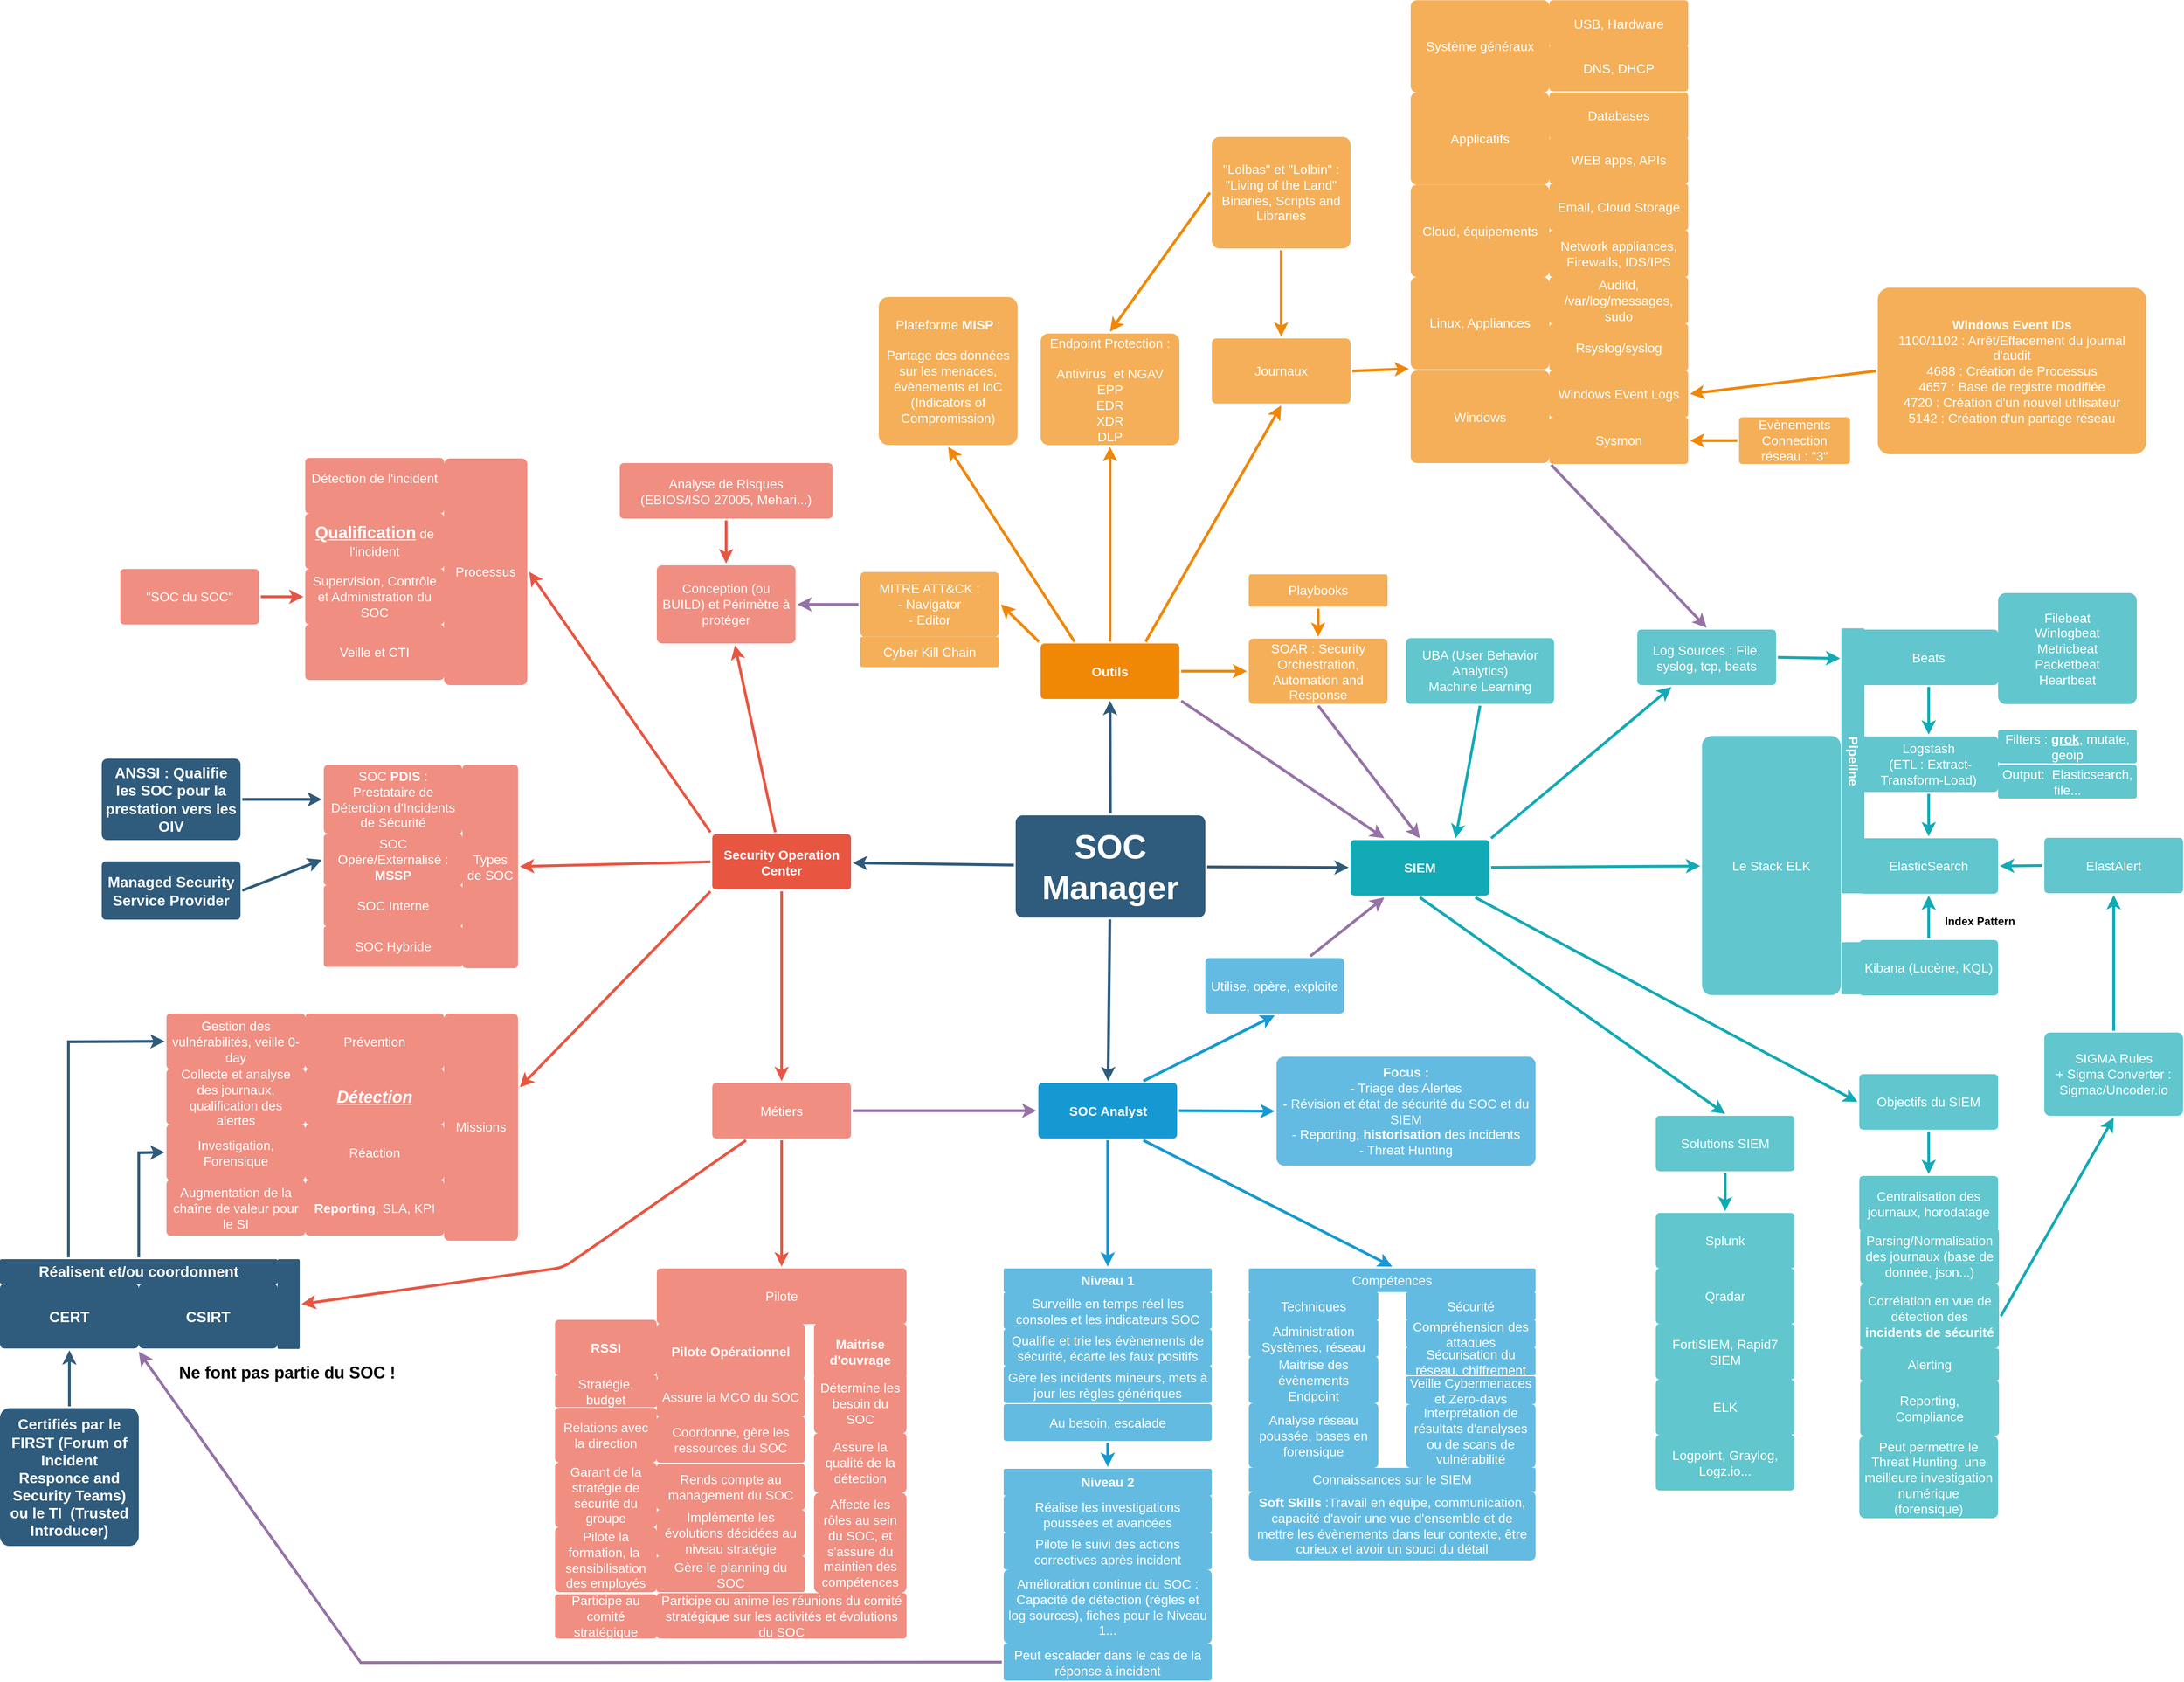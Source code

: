 <mxfile version="23.1.5" type="device">
  <diagram id="6a731a19-8d31-9384-78a2-239565b7b9f0" name="Page-1">
    <mxGraphModel dx="2077" dy="360" grid="0" gridSize="10" guides="1" tooltips="1" connect="1" arrows="1" fold="1" page="0" pageScale="1" pageWidth="2500" pageHeight="2500" background="none" math="0" shadow="0">
      <root>
        <mxCell id="0" />
        <mxCell id="1" parent="0" />
        <mxCell id="1745" value="" style="edgeStyle=none;rounded=0;jumpStyle=none;html=1;shadow=0;labelBackgroundColor=none;startArrow=none;startFill=0;endArrow=classic;endFill=1;jettySize=auto;orthogonalLoop=1;strokeColor=#2F5B7C;strokeWidth=3;fontFamily=Helvetica;fontSize=16;fontColor=#23445D;spacing=5;" parent="1" source="1749" target="1764" edge="1">
          <mxGeometry relative="1" as="geometry" />
        </mxCell>
        <mxCell id="1746" value="" style="edgeStyle=none;rounded=0;jumpStyle=none;html=1;shadow=0;labelBackgroundColor=none;startArrow=none;startFill=0;endArrow=classic;endFill=1;jettySize=auto;orthogonalLoop=1;strokeColor=#2F5B7C;strokeWidth=3;fontFamily=Helvetica;fontSize=16;fontColor=#23445D;spacing=5;" parent="1" source="1749" target="1771" edge="1">
          <mxGeometry relative="1" as="geometry" />
        </mxCell>
        <mxCell id="1747" value="" style="edgeStyle=none;rounded=0;jumpStyle=none;html=1;shadow=0;labelBackgroundColor=none;startArrow=none;startFill=0;endArrow=classic;endFill=1;jettySize=auto;orthogonalLoop=1;strokeColor=#2F5B7C;strokeWidth=3;fontFamily=Helvetica;fontSize=16;fontColor=#23445D;spacing=5;" parent="1" source="1749" target="1760" edge="1">
          <mxGeometry relative="1" as="geometry" />
        </mxCell>
        <mxCell id="1748" value="" style="edgeStyle=none;rounded=0;jumpStyle=none;html=1;shadow=0;labelBackgroundColor=none;startArrow=none;startFill=0;endArrow=classic;endFill=1;jettySize=auto;orthogonalLoop=1;strokeColor=#2F5B7C;strokeWidth=3;fontFamily=Helvetica;fontSize=16;fontColor=#23445D;spacing=5;" parent="1" source="1749" target="1753" edge="1">
          <mxGeometry relative="1" as="geometry" />
        </mxCell>
        <mxCell id="1749" value="&lt;div&gt;&lt;font style=&quot;font-size: 36px;&quot;&gt;SOC Manager &lt;/font&gt;&lt;/div&gt;" style="rounded=1;whiteSpace=wrap;html=1;shadow=0;labelBackgroundColor=none;strokeColor=none;strokeWidth=3;fillColor=#2F5B7C;fontFamily=Helvetica;fontSize=16;fontColor=#FFFFFF;align=center;fontStyle=1;spacing=5;arcSize=7;perimeterSpacing=2;" parent="1" vertex="1">
          <mxGeometry x="1148" y="1300.25" width="205" height="110.5" as="geometry" />
        </mxCell>
        <mxCell id="1750" value="" style="edgeStyle=none;rounded=1;jumpStyle=none;html=1;shadow=0;labelBackgroundColor=none;startArrow=none;startFill=0;jettySize=auto;orthogonalLoop=1;strokeColor=#E85642;strokeWidth=3;fontFamily=Helvetica;fontSize=14;fontColor=#FFFFFF;spacing=5;fontStyle=1;fillColor=#b0e3e6;" parent="1" source="1753" target="1756" edge="1">
          <mxGeometry relative="1" as="geometry" />
        </mxCell>
        <mxCell id="1751" value="" style="edgeStyle=none;rounded=1;jumpStyle=none;html=1;shadow=0;labelBackgroundColor=none;startArrow=none;startFill=0;jettySize=auto;orthogonalLoop=1;strokeColor=#E85642;strokeWidth=3;fontFamily=Helvetica;fontSize=14;fontColor=#FFFFFF;spacing=5;fontStyle=1;fillColor=#b0e3e6;" parent="1" source="1753" target="1755" edge="1">
          <mxGeometry relative="1" as="geometry" />
        </mxCell>
        <mxCell id="1752" value="" style="edgeStyle=none;rounded=1;jumpStyle=none;html=1;shadow=0;labelBackgroundColor=none;startArrow=none;startFill=0;jettySize=auto;orthogonalLoop=1;strokeColor=#E85642;strokeWidth=3;fontFamily=Helvetica;fontSize=14;fontColor=#FFFFFF;spacing=5;fontStyle=1;fillColor=#b0e3e6;exitX=0;exitY=1;exitDx=0;exitDy=0;" parent="1" source="1753" target="1754" edge="1">
          <mxGeometry relative="1" as="geometry" />
        </mxCell>
        <mxCell id="1753" value="Security Operation Center" style="rounded=1;whiteSpace=wrap;html=1;shadow=0;labelBackgroundColor=none;strokeColor=none;strokeWidth=3;fillColor=#e85642;fontFamily=Helvetica;fontSize=14;fontColor=#FFFFFF;align=center;spacing=5;fontStyle=1;arcSize=7;perimeterSpacing=2;" parent="1" vertex="1">
          <mxGeometry x="820" y="1320.5" width="150" height="60" as="geometry" />
        </mxCell>
        <mxCell id="1754" value="Missions" style="rounded=1;whiteSpace=wrap;html=1;shadow=0;labelBackgroundColor=none;strokeColor=none;strokeWidth=3;fillColor=#f08e81;fontFamily=Helvetica;fontSize=14;fontColor=#FFFFFF;align=center;spacing=5;fontStyle=0;arcSize=7;perimeterSpacing=2;" parent="1" vertex="1">
          <mxGeometry x="530" y="1514.5" width="80" height="245.5" as="geometry" />
        </mxCell>
        <mxCell id="1755" value="Conception (ou BUILD) et Périmètre à protéger" style="rounded=1;whiteSpace=wrap;html=1;shadow=0;labelBackgroundColor=none;strokeColor=none;strokeWidth=3;fillColor=#f08e81;fontFamily=Helvetica;fontSize=14;fontColor=#FFFFFF;align=center;spacing=5;fontStyle=0;arcSize=7;perimeterSpacing=2;" parent="1" vertex="1">
          <mxGeometry x="760" y="1030" width="150" height="84.5" as="geometry" />
        </mxCell>
        <mxCell id="1756" value="Métiers" style="rounded=1;whiteSpace=wrap;html=1;shadow=0;labelBackgroundColor=none;strokeColor=none;strokeWidth=3;fillColor=#f08e81;fontFamily=Helvetica;fontSize=14;fontColor=#FFFFFF;align=center;spacing=5;fontStyle=0;arcSize=7;perimeterSpacing=2;" parent="1" vertex="1">
          <mxGeometry x="820" y="1589.5" width="150" height="60" as="geometry" />
        </mxCell>
        <mxCell id="1757" value="" style="edgeStyle=none;rounded=0;jumpStyle=none;html=1;shadow=0;labelBackgroundColor=none;startArrow=none;startFill=0;endArrow=classic;endFill=1;jettySize=auto;orthogonalLoop=1;strokeColor=#1699D3;strokeWidth=3;fontFamily=Helvetica;fontSize=14;fontColor=#FFFFFF;spacing=5;" parent="1" source="1760" target="1763" edge="1">
          <mxGeometry relative="1" as="geometry" />
        </mxCell>
        <mxCell id="1758" value="" style="edgeStyle=none;rounded=0;jumpStyle=none;html=1;shadow=0;labelBackgroundColor=none;startArrow=none;startFill=0;endArrow=classic;endFill=1;jettySize=auto;orthogonalLoop=1;strokeColor=#1699D3;strokeWidth=3;fontFamily=Helvetica;fontSize=14;fontColor=#FFFFFF;spacing=5;exitX=0.75;exitY=1;exitDx=0;exitDy=0;entryX=0.5;entryY=0;entryDx=0;entryDy=0;" parent="1" source="1760" target="1762" edge="1">
          <mxGeometry relative="1" as="geometry" />
        </mxCell>
        <mxCell id="1759" value="" style="edgeStyle=none;rounded=0;jumpStyle=none;html=1;shadow=0;labelBackgroundColor=none;startArrow=none;startFill=0;endArrow=classic;endFill=1;jettySize=auto;orthogonalLoop=1;strokeColor=#1699D3;strokeWidth=3;fontFamily=Helvetica;fontSize=14;fontColor=#FFFFFF;spacing=5;entryX=0.5;entryY=1;entryDx=0;entryDy=0;exitX=0.75;exitY=0;exitDx=0;exitDy=0;" parent="1" source="1760" target="1761" edge="1">
          <mxGeometry relative="1" as="geometry" />
        </mxCell>
        <mxCell id="1760" value="SOC Analyst" style="rounded=1;whiteSpace=wrap;html=1;shadow=0;labelBackgroundColor=none;strokeColor=none;strokeWidth=3;fillColor=#1699d3;fontFamily=Helvetica;fontSize=14;fontColor=#FFFFFF;align=center;spacing=5;fontStyle=1;arcSize=7;perimeterSpacing=2;" parent="1" vertex="1">
          <mxGeometry x="1172.5" y="1589.5" width="150" height="60" as="geometry" />
        </mxCell>
        <mxCell id="1761" value="Utilise, opère, exploite" style="rounded=1;whiteSpace=wrap;html=1;shadow=0;labelBackgroundColor=none;strokeColor=none;strokeWidth=3;fillColor=#64bbe2;fontFamily=Helvetica;fontSize=14;fontColor=#FFFFFF;align=center;spacing=5;arcSize=7;perimeterSpacing=2;" parent="1" vertex="1">
          <mxGeometry x="1353" y="1454.5" width="150" height="60" as="geometry" />
        </mxCell>
        <mxCell id="1762" value="Compétences" style="rounded=1;whiteSpace=wrap;html=1;shadow=0;labelBackgroundColor=none;strokeColor=none;strokeWidth=3;fillColor=#64bbe2;fontFamily=Helvetica;fontSize=14;fontColor=#FFFFFF;align=center;spacing=5;arcSize=7;perimeterSpacing=2;" parent="1" vertex="1">
          <mxGeometry x="1400" y="1790" width="310" height="25.5" as="geometry" />
        </mxCell>
        <mxCell id="1763" value="&lt;b&gt;Niveau 1&lt;/b&gt;" style="rounded=1;whiteSpace=wrap;html=1;shadow=0;labelBackgroundColor=none;strokeColor=none;strokeWidth=3;fillColor=#64bbe2;fontFamily=Helvetica;fontSize=14;fontColor=#FFFFFF;align=center;spacing=5;arcSize=7;perimeterSpacing=2;" parent="1" vertex="1">
          <mxGeometry x="1135" y="1790" width="225" height="25.5" as="geometry" />
        </mxCell>
        <mxCell id="1764" value="Outils" style="rounded=1;whiteSpace=wrap;html=1;shadow=0;labelBackgroundColor=none;strokeColor=none;strokeWidth=3;fillColor=#F08705;fontFamily=Helvetica;fontSize=14;fontColor=#FFFFFF;align=center;spacing=5;fontStyle=1;arcSize=7;perimeterSpacing=2;" parent="1" vertex="1">
          <mxGeometry x="1175" y="1114.5" width="150" height="60" as="geometry" />
        </mxCell>
        <mxCell id="1767" value="&lt;div&gt;Endpoint Protection :&lt;/div&gt;&lt;div&gt;&lt;br&gt;&lt;/div&gt;&lt;div&gt;Antivirus&amp;nbsp; et NGAV&lt;br&gt;&lt;/div&gt;&lt;div&gt;EPP&lt;/div&gt;&lt;div&gt;EDR&lt;/div&gt;&lt;div&gt;XDR&lt;/div&gt;&lt;div&gt;DLP&lt;br&gt;&lt;/div&gt;" style="rounded=1;whiteSpace=wrap;html=1;shadow=0;labelBackgroundColor=none;strokeColor=none;strokeWidth=3;fillColor=#f5af58;fontFamily=Helvetica;fontSize=14;fontColor=#FFFFFF;align=center;spacing=5;arcSize=7;perimeterSpacing=2;" parent="1" vertex="1">
          <mxGeometry x="1175" y="779.5" width="150" height="120.5" as="geometry" />
        </mxCell>
        <mxCell id="1768" value="" style="edgeStyle=none;rounded=0;jumpStyle=none;html=1;shadow=0;labelBackgroundColor=none;startArrow=none;startFill=0;endArrow=classic;endFill=1;jettySize=auto;orthogonalLoop=1;strokeColor=#F08705;strokeWidth=3;fontFamily=Helvetica;fontSize=14;fontColor=#FFFFFF;spacing=5;" parent="1" source="1764" target="1767" edge="1">
          <mxGeometry relative="1" as="geometry" />
        </mxCell>
        <mxCell id="1769" value="&lt;div&gt;MITRE ATT&amp;amp;CK :&lt;/div&gt;&lt;div&gt;- Navigator&lt;/div&gt;&lt;div&gt;- Editor&lt;br&gt;&lt;/div&gt;" style="rounded=1;whiteSpace=wrap;html=1;shadow=0;labelBackgroundColor=none;strokeColor=none;strokeWidth=3;fillColor=#f5af58;fontFamily=Helvetica;fontSize=14;fontColor=#FFFFFF;align=center;spacing=5;arcSize=7;perimeterSpacing=2;" parent="1" vertex="1">
          <mxGeometry x="980" y="1037.25" width="150" height="70" as="geometry" />
        </mxCell>
        <mxCell id="1770" value="" style="edgeStyle=none;rounded=0;jumpStyle=none;html=1;shadow=0;labelBackgroundColor=none;startArrow=none;startFill=0;endArrow=classic;endFill=1;jettySize=auto;orthogonalLoop=1;strokeColor=#F08705;strokeWidth=3;fontFamily=Helvetica;fontSize=14;fontColor=#FFFFFF;spacing=5;entryX=1;entryY=0.5;entryDx=0;entryDy=0;exitX=0;exitY=0;exitDx=0;exitDy=0;" parent="1" source="1764" target="1769" edge="1">
          <mxGeometry relative="1" as="geometry" />
        </mxCell>
        <mxCell id="1771" value="SIEM" style="rounded=1;whiteSpace=wrap;html=1;shadow=0;labelBackgroundColor=none;strokeColor=none;strokeWidth=3;fillColor=#12aab5;fontFamily=Helvetica;fontSize=14;fontColor=#FFFFFF;align=center;spacing=5;fontStyle=1;arcSize=7;perimeterSpacing=2;" parent="1" vertex="1">
          <mxGeometry x="1510" y="1327" width="150" height="60" as="geometry" />
        </mxCell>
        <mxCell id="1772" value="&lt;div&gt;Objectifs du SIEM&lt;/div&gt;" style="rounded=1;whiteSpace=wrap;html=1;shadow=0;labelBackgroundColor=none;strokeColor=none;strokeWidth=3;fillColor=#61c6ce;fontFamily=Helvetica;fontSize=14;fontColor=#FFFFFF;align=center;spacing=5;fontStyle=0;arcSize=7;perimeterSpacing=2;" parent="1" vertex="1">
          <mxGeometry x="2060" y="1580" width="150" height="60" as="geometry" />
        </mxCell>
        <mxCell id="1773" value="" style="edgeStyle=none;rounded=1;jumpStyle=none;html=1;shadow=0;labelBackgroundColor=none;startArrow=none;startFill=0;jettySize=auto;orthogonalLoop=1;strokeColor=#12AAB5;strokeWidth=3;fontFamily=Helvetica;fontSize=14;fontColor=#FFFFFF;spacing=5;fontStyle=1;fillColor=#b0e3e6;entryX=0;entryY=0.5;entryDx=0;entryDy=0;" parent="1" source="1771" target="1772" edge="1">
          <mxGeometry relative="1" as="geometry" />
        </mxCell>
        <mxCell id="1776" value="Le Stack ELK" style="rounded=1;whiteSpace=wrap;html=1;shadow=0;labelBackgroundColor=none;strokeColor=none;strokeWidth=3;fillColor=#61c6ce;fontFamily=Helvetica;fontSize=14;fontColor=#FFFFFF;align=center;spacing=5;fontStyle=0;arcSize=7;perimeterSpacing=2;" parent="1" vertex="1">
          <mxGeometry x="1890" y="1214.5" width="150" height="280" as="geometry" />
        </mxCell>
        <mxCell id="1777" value="" style="edgeStyle=none;rounded=1;jumpStyle=none;html=1;shadow=0;labelBackgroundColor=none;startArrow=none;startFill=0;jettySize=auto;orthogonalLoop=1;strokeColor=#12AAB5;strokeWidth=3;fontFamily=Helvetica;fontSize=14;fontColor=#FFFFFF;spacing=5;fontStyle=1;fillColor=#b0e3e6;" parent="1" source="1771" target="1776" edge="1">
          <mxGeometry relative="1" as="geometry" />
        </mxCell>
        <mxCell id="1778" value="Log Sources : File, syslog, tcp, beats" style="rounded=1;whiteSpace=wrap;html=1;shadow=0;labelBackgroundColor=none;strokeColor=none;strokeWidth=3;fillColor=#61c6ce;fontFamily=Helvetica;fontSize=14;fontColor=#FFFFFF;align=center;spacing=5;fontStyle=0;arcSize=7;perimeterSpacing=2;" parent="1" vertex="1">
          <mxGeometry x="1820" y="1099.5" width="150" height="60" as="geometry" />
        </mxCell>
        <mxCell id="1779" value="" style="edgeStyle=none;rounded=1;jumpStyle=none;html=1;shadow=0;labelBackgroundColor=none;startArrow=none;startFill=0;jettySize=auto;orthogonalLoop=1;strokeColor=#12AAB5;strokeWidth=3;fontFamily=Helvetica;fontSize=14;fontColor=#FFFFFF;spacing=5;fontStyle=1;fillColor=#b0e3e6;exitX=1;exitY=0;exitDx=0;exitDy=0;" parent="1" source="1771" target="1778" edge="1">
          <mxGeometry relative="1" as="geometry" />
        </mxCell>
        <mxCell id="35qD_Pv661w88L_B7C4o-1780" value="" style="edgeStyle=none;rounded=0;jumpStyle=none;html=1;shadow=0;labelBackgroundColor=none;startArrow=none;startFill=0;endArrow=classic;endFill=1;jettySize=auto;orthogonalLoop=1;strokeColor=#9673a6;strokeWidth=3;fontFamily=Helvetica;fontSize=14;fontColor=#FFFFFF;spacing=5;exitX=1;exitY=0.5;exitDx=0;exitDy=0;entryX=0;entryY=0.5;entryDx=0;entryDy=0;fillColor=#e1d5e7;" parent="1" source="1756" target="1760" edge="1">
          <mxGeometry relative="1" as="geometry">
            <mxPoint x="1183" y="1661" as="sourcePoint" />
            <mxPoint x="1137" y="1680" as="targetPoint" />
          </mxGeometry>
        </mxCell>
        <mxCell id="35qD_Pv661w88L_B7C4o-1781" value="" style="edgeStyle=none;rounded=0;jumpStyle=none;html=1;shadow=0;labelBackgroundColor=none;startArrow=none;startFill=0;endArrow=classic;endFill=1;jettySize=auto;orthogonalLoop=1;strokeColor=#9673a6;strokeWidth=3;fontFamily=Helvetica;fontSize=14;fontColor=#FFFFFF;spacing=5;exitX=0.75;exitY=0;exitDx=0;exitDy=0;entryX=0.25;entryY=1;entryDx=0;entryDy=0;fillColor=#e1d5e7;" parent="1" source="1761" target="1771" edge="1">
          <mxGeometry relative="1" as="geometry">
            <mxPoint x="1102" y="1510" as="sourcePoint" />
            <mxPoint x="1183" y="1551" as="targetPoint" />
          </mxGeometry>
        </mxCell>
        <mxCell id="35qD_Pv661w88L_B7C4o-1782" value="&lt;div&gt;Analyse de Risques&lt;/div&gt;&lt;div&gt;(EBIOS/ISO 27005, Mehari...)&lt;br&gt;&lt;/div&gt;" style="rounded=1;whiteSpace=wrap;html=1;shadow=0;labelBackgroundColor=none;strokeColor=none;strokeWidth=3;fillColor=#f08e81;fontFamily=Helvetica;fontSize=14;fontColor=#FFFFFF;align=center;spacing=5;fontStyle=0;arcSize=7;perimeterSpacing=2;" parent="1" vertex="1">
          <mxGeometry x="720" y="919.5" width="230" height="60" as="geometry" />
        </mxCell>
        <mxCell id="35qD_Pv661w88L_B7C4o-1784" value="&lt;b&gt;Niveau 2&lt;/b&gt;" style="rounded=1;whiteSpace=wrap;html=1;shadow=0;labelBackgroundColor=none;strokeColor=none;strokeWidth=3;fillColor=#64bbe2;fontFamily=Helvetica;fontSize=14;fontColor=#FFFFFF;align=center;spacing=5;arcSize=7;perimeterSpacing=2;" parent="1" vertex="1">
          <mxGeometry x="1135" y="2006.5" width="225" height="29" as="geometry" />
        </mxCell>
        <mxCell id="35qD_Pv661w88L_B7C4o-1785" value="Pilote" style="rounded=1;whiteSpace=wrap;html=1;shadow=0;labelBackgroundColor=none;strokeColor=none;strokeWidth=3;fillColor=#f08e81;fontFamily=Helvetica;fontSize=14;fontColor=#FFFFFF;align=center;spacing=5;fontStyle=0;arcSize=7;perimeterSpacing=2;" parent="1" vertex="1">
          <mxGeometry x="760" y="1790" width="270" height="60" as="geometry" />
        </mxCell>
        <mxCell id="35qD_Pv661w88L_B7C4o-1789" value="Beats" style="rounded=1;whiteSpace=wrap;html=1;shadow=0;labelBackgroundColor=none;strokeColor=none;strokeWidth=3;fillColor=#61c6ce;fontFamily=Helvetica;fontSize=14;fontColor=#FFFFFF;align=center;spacing=5;fontStyle=0;arcSize=7;perimeterSpacing=2;" parent="1" vertex="1">
          <mxGeometry x="2060" y="1099.5" width="150" height="60" as="geometry" />
        </mxCell>
        <mxCell id="35qD_Pv661w88L_B7C4o-1790" value="&lt;div&gt;Logstash&lt;/div&gt;&amp;nbsp;(ETL : Extract-Transform-Load)" style="rounded=1;whiteSpace=wrap;html=1;shadow=0;labelBackgroundColor=none;strokeColor=none;strokeWidth=3;fillColor=#61c6ce;fontFamily=Helvetica;fontSize=14;fontColor=#FFFFFF;align=center;spacing=5;fontStyle=0;arcSize=7;perimeterSpacing=2;" parent="1" vertex="1">
          <mxGeometry x="2060" y="1215" width="150" height="60" as="geometry" />
        </mxCell>
        <mxCell id="35qD_Pv661w88L_B7C4o-1791" value="ElasticSearch" style="rounded=1;whiteSpace=wrap;html=1;shadow=0;labelBackgroundColor=none;strokeColor=none;strokeWidth=3;fillColor=#61c6ce;fontFamily=Helvetica;fontSize=14;fontColor=#FFFFFF;align=center;spacing=5;fontStyle=0;arcSize=7;perimeterSpacing=2;" parent="1" vertex="1">
          <mxGeometry x="2060" y="1325" width="150" height="60" as="geometry" />
        </mxCell>
        <mxCell id="35qD_Pv661w88L_B7C4o-1792" value="Kibana (Lucène, KQL)" style="rounded=1;whiteSpace=wrap;html=1;shadow=0;labelBackgroundColor=none;strokeColor=none;strokeWidth=3;fillColor=#61c6ce;fontFamily=Helvetica;fontSize=14;fontColor=#FFFFFF;align=center;spacing=5;fontStyle=0;arcSize=7;perimeterSpacing=2;" parent="1" vertex="1">
          <mxGeometry x="2060" y="1435" width="150" height="60" as="geometry" />
        </mxCell>
        <mxCell id="35qD_Pv661w88L_B7C4o-1793" value="ElastAlert" style="rounded=1;whiteSpace=wrap;html=1;shadow=0;labelBackgroundColor=none;strokeColor=none;strokeWidth=3;fillColor=#61c6ce;fontFamily=Helvetica;fontSize=14;fontColor=#FFFFFF;align=center;spacing=5;fontStyle=0;arcSize=7;perimeterSpacing=2;" parent="1" vertex="1">
          <mxGeometry x="2260" y="1324.5" width="150" height="60" as="geometry" />
        </mxCell>
        <mxCell id="35qD_Pv661w88L_B7C4o-1794" value="Corrélation en vue de détection des &lt;b&gt;incidents de sécurité&lt;/b&gt;" style="rounded=1;whiteSpace=wrap;html=1;shadow=0;labelBackgroundColor=none;strokeColor=none;strokeWidth=3;fillColor=#61c6ce;fontFamily=Helvetica;fontSize=14;fontColor=#FFFFFF;align=center;spacing=5;fontStyle=0;arcSize=7;perimeterSpacing=2;" parent="1" vertex="1">
          <mxGeometry x="2061" y="1806.5" width="150" height="70" as="geometry" />
        </mxCell>
        <mxCell id="35qD_Pv661w88L_B7C4o-1795" value="" style="edgeStyle=none;rounded=1;jumpStyle=none;html=1;shadow=0;labelBackgroundColor=none;startArrow=none;startFill=0;jettySize=auto;orthogonalLoop=1;strokeColor=#12AAB5;strokeWidth=3;fontFamily=Helvetica;fontSize=14;fontColor=#FFFFFF;spacing=5;fontStyle=1;fillColor=#b0e3e6;entryX=0.5;entryY=1;entryDx=0;entryDy=0;exitX=0.5;exitY=0;exitDx=0;exitDy=0;" parent="1" source="35qD_Pv661w88L_B7C4o-1796" target="35qD_Pv661w88L_B7C4o-1793" edge="1">
          <mxGeometry relative="1" as="geometry">
            <mxPoint x="2310" y="1580" as="sourcePoint" />
            <mxPoint x="2308" y="1901" as="targetPoint" />
          </mxGeometry>
        </mxCell>
        <mxCell id="35qD_Pv661w88L_B7C4o-1796" value="SIGMA Rules&lt;br&gt;&lt;div&gt;+ Sigma Converter :&lt;br&gt;&lt;/div&gt;&lt;div&gt;Sigmac/Uncoder.io&lt;br&gt;&lt;/div&gt;" style="rounded=1;whiteSpace=wrap;html=1;shadow=0;labelBackgroundColor=none;strokeColor=none;strokeWidth=3;fillColor=#61c6ce;fontFamily=Helvetica;fontSize=14;fontColor=#FFFFFF;align=center;spacing=5;fontStyle=0;arcSize=7;perimeterSpacing=2;" parent="1" vertex="1">
          <mxGeometry x="2260" y="1535" width="150" height="90" as="geometry" />
        </mxCell>
        <mxCell id="35qD_Pv661w88L_B7C4o-1799" value="Sysmon" style="rounded=1;whiteSpace=wrap;html=1;shadow=0;labelBackgroundColor=none;strokeColor=none;strokeWidth=3;fillColor=#f5af58;fontFamily=Helvetica;fontSize=14;fontColor=#FFFFFF;align=center;spacing=5;arcSize=7;perimeterSpacing=2;" parent="1" vertex="1">
          <mxGeometry x="1725" y="870" width="150" height="50.5" as="geometry" />
        </mxCell>
        <mxCell id="35qD_Pv661w88L_B7C4o-1800" value="Rsyslog/syslog" style="rounded=1;whiteSpace=wrap;html=1;shadow=0;labelBackgroundColor=none;strokeColor=none;strokeWidth=3;fillColor=#f5af58;fontFamily=Helvetica;fontSize=14;fontColor=#FFFFFF;align=center;spacing=5;arcSize=7;perimeterSpacing=2;" parent="1" vertex="1">
          <mxGeometry x="1725" y="769" width="150" height="51" as="geometry" />
        </mxCell>
        <mxCell id="35qD_Pv661w88L_B7C4o-1801" value="&lt;div&gt;Auditd, /var/log/messages, sudo&lt;br&gt;&lt;/div&gt;" style="rounded=1;whiteSpace=wrap;html=1;shadow=0;labelBackgroundColor=none;strokeColor=none;strokeWidth=3;fillColor=#f5af58;fontFamily=Helvetica;fontSize=14;fontColor=#FFFFFF;align=center;spacing=5;arcSize=7;perimeterSpacing=2;" parent="1" vertex="1">
          <mxGeometry x="1725" y="718.5" width="150" height="50.5" as="geometry" />
        </mxCell>
        <mxCell id="35qD_Pv661w88L_B7C4o-1802" value="Journaux" style="rounded=1;whiteSpace=wrap;html=1;shadow=0;labelBackgroundColor=none;strokeColor=none;strokeWidth=3;fillColor=#f5af58;fontFamily=Helvetica;fontSize=14;fontColor=#FFFFFF;align=center;spacing=5;arcSize=7;perimeterSpacing=2;" parent="1" vertex="1">
          <mxGeometry x="1360" y="784.75" width="150" height="70.5" as="geometry" />
        </mxCell>
        <mxCell id="35qD_Pv661w88L_B7C4o-1807" value="Processus" style="rounded=1;whiteSpace=wrap;html=1;shadow=0;labelBackgroundColor=none;strokeColor=none;strokeWidth=3;fillColor=#f08e81;fontFamily=Helvetica;fontSize=14;fontColor=#FFFFFF;align=center;spacing=5;fontStyle=0;arcSize=7;perimeterSpacing=2;" parent="1" vertex="1">
          <mxGeometry x="530" y="914.5" width="90" height="245" as="geometry" />
        </mxCell>
        <mxCell id="35qD_Pv661w88L_B7C4o-1808" value="" style="edgeStyle=none;rounded=1;jumpStyle=none;html=1;shadow=0;labelBackgroundColor=none;startArrow=none;startFill=0;jettySize=auto;orthogonalLoop=1;strokeColor=#E85642;strokeWidth=3;fontFamily=Helvetica;fontSize=14;fontColor=#FFFFFF;spacing=5;fontStyle=1;fillColor=#b0e3e6;exitX=0;exitY=0;exitDx=0;exitDy=0;entryX=1;entryY=0.5;entryDx=0;entryDy=0;" parent="1" source="1753" target="35qD_Pv661w88L_B7C4o-1807" edge="1">
          <mxGeometry relative="1" as="geometry">
            <mxPoint x="923" y="1374" as="sourcePoint" />
            <mxPoint x="782" y="1391" as="targetPoint" />
          </mxGeometry>
        </mxCell>
        <mxCell id="35qD_Pv661w88L_B7C4o-1809" value="" style="edgeStyle=none;rounded=1;jumpStyle=none;html=1;shadow=0;labelBackgroundColor=none;startArrow=none;startFill=0;jettySize=auto;orthogonalLoop=1;strokeColor=#E85642;strokeWidth=3;fontFamily=Helvetica;fontSize=14;fontColor=#FFFFFF;spacing=5;fontStyle=1;fillColor=#b0e3e6;entryX=0.5;entryY=0;entryDx=0;entryDy=0;exitX=0.5;exitY=1;exitDx=0;exitDy=0;" parent="1" source="35qD_Pv661w88L_B7C4o-1782" target="1755" edge="1">
          <mxGeometry relative="1" as="geometry">
            <mxPoint x="954" y="1333" as="sourcePoint" />
            <mxPoint x="741" y="1182" as="targetPoint" />
          </mxGeometry>
        </mxCell>
        <mxCell id="35qD_Pv661w88L_B7C4o-1810" value="" style="edgeStyle=none;rounded=0;jumpStyle=none;html=1;shadow=0;labelBackgroundColor=none;startArrow=none;startFill=0;endArrow=classic;endFill=1;jettySize=auto;orthogonalLoop=1;strokeColor=#9673a6;strokeWidth=3;fontFamily=Helvetica;fontSize=14;fontColor=#FFFFFF;spacing=5;exitX=0;exitY=0.5;exitDx=0;exitDy=0;entryX=1;entryY=0.5;entryDx=0;entryDy=0;fillColor=#e1d5e7;" parent="1" source="1769" target="1755" edge="1">
          <mxGeometry relative="1" as="geometry">
            <mxPoint x="840" y="1090" as="sourcePoint" />
            <mxPoint x="1031" y="1070" as="targetPoint" />
          </mxGeometry>
        </mxCell>
        <mxCell id="35qD_Pv661w88L_B7C4o-1813" value="" style="edgeStyle=none;rounded=1;jumpStyle=none;html=1;shadow=0;labelBackgroundColor=none;startArrow=none;startFill=0;jettySize=auto;orthogonalLoop=1;strokeColor=#E85642;strokeWidth=3;fontFamily=Helvetica;fontSize=14;fontColor=#FFFFFF;spacing=5;fontStyle=1;fillColor=#b0e3e6;exitX=0.5;exitY=1;exitDx=0;exitDy=0;entryX=0.5;entryY=0;entryDx=0;entryDy=0;" parent="1" source="1756" target="35qD_Pv661w88L_B7C4o-1785" edge="1">
          <mxGeometry relative="1" as="geometry">
            <mxPoint x="926" y="1466" as="sourcePoint" />
            <mxPoint x="869" y="1597" as="targetPoint" />
          </mxGeometry>
        </mxCell>
        <mxCell id="35qD_Pv661w88L_B7C4o-1814" value="&lt;b&gt;Reporting&lt;/b&gt;, SLA, KPI" style="rounded=1;whiteSpace=wrap;html=1;shadow=0;labelBackgroundColor=none;strokeColor=none;strokeWidth=3;fillColor=#f08e81;fontFamily=Helvetica;fontSize=14;fontColor=#FFFFFF;align=center;spacing=5;fontStyle=0;arcSize=7;perimeterSpacing=2;" parent="1" vertex="1">
          <mxGeometry x="380" y="1694.5" width="150" height="60" as="geometry" />
        </mxCell>
        <mxCell id="35qD_Pv661w88L_B7C4o-1815" value="&lt;i&gt;&lt;b&gt;&lt;font style=&quot;font-size: 18px;&quot;&gt;&lt;u&gt;Détection&lt;/u&gt;&lt;/font&gt;&lt;/b&gt;&lt;/i&gt;" style="rounded=1;whiteSpace=wrap;html=1;shadow=0;labelBackgroundColor=none;strokeColor=none;strokeWidth=3;fillColor=#f08e81;fontFamily=Helvetica;fontSize=14;fontColor=#FFFFFF;align=center;spacing=5;fontStyle=0;arcSize=7;perimeterSpacing=2;" parent="1" vertex="1">
          <mxGeometry x="380" y="1574.5" width="150" height="60" as="geometry" />
        </mxCell>
        <mxCell id="35qD_Pv661w88L_B7C4o-1816" value="Réaction" style="rounded=1;whiteSpace=wrap;html=1;shadow=0;labelBackgroundColor=none;strokeColor=none;strokeWidth=3;fillColor=#f08e81;fontFamily=Helvetica;fontSize=14;fontColor=#FFFFFF;align=center;spacing=5;fontStyle=0;arcSize=7;perimeterSpacing=2;" parent="1" vertex="1">
          <mxGeometry x="380" y="1634.5" width="150" height="60" as="geometry" />
        </mxCell>
        <mxCell id="35qD_Pv661w88L_B7C4o-1817" value="Investigation, Forensique" style="rounded=1;whiteSpace=wrap;html=1;shadow=0;labelBackgroundColor=none;strokeColor=none;strokeWidth=3;fillColor=#f08e81;fontFamily=Helvetica;fontSize=14;fontColor=#FFFFFF;align=center;spacing=5;fontStyle=0;arcSize=7;perimeterSpacing=2;" parent="1" vertex="1">
          <mxGeometry x="230" y="1634.5" width="150" height="60" as="geometry" />
        </mxCell>
        <mxCell id="35qD_Pv661w88L_B7C4o-1820" value="" style="edgeStyle=none;rounded=0;jumpStyle=none;html=1;shadow=0;labelBackgroundColor=none;startArrow=none;startFill=0;endArrow=classic;endFill=1;jettySize=auto;orthogonalLoop=1;strokeColor=#9673a6;strokeWidth=3;fontFamily=Helvetica;fontSize=14;fontColor=#FFFFFF;spacing=5;exitX=1;exitY=1;exitDx=0;exitDy=0;entryX=0.25;entryY=0;entryDx=0;entryDy=0;fillColor=#e1d5e7;" parent="1" source="1764" target="1771" edge="1">
          <mxGeometry relative="1" as="geometry">
            <mxPoint x="1137" y="995" as="sourcePoint" />
            <mxPoint x="1658" y="1160" as="targetPoint" />
          </mxGeometry>
        </mxCell>
        <mxCell id="35qD_Pv661w88L_B7C4o-1821" value="CERT" style="rounded=1;whiteSpace=wrap;html=1;shadow=0;labelBackgroundColor=none;strokeColor=none;strokeWidth=3;fillColor=#2F5B7C;fontFamily=Helvetica;fontSize=16;fontColor=#FFFFFF;align=center;fontStyle=1;spacing=5;arcSize=7;perimeterSpacing=2;" parent="1" vertex="1">
          <mxGeometry x="50" y="1806.5" width="150" height="70" as="geometry" />
        </mxCell>
        <mxCell id="35qD_Pv661w88L_B7C4o-1822" value="CSIRT" style="rounded=1;whiteSpace=wrap;html=1;shadow=0;labelBackgroundColor=none;strokeColor=none;strokeWidth=3;fillColor=#2F5B7C;fontFamily=Helvetica;fontSize=16;fontColor=#FFFFFF;align=center;fontStyle=1;spacing=5;arcSize=7;perimeterSpacing=2;" parent="1" vertex="1">
          <mxGeometry x="200" y="1806.5" width="150" height="70" as="geometry" />
        </mxCell>
        <mxCell id="35qD_Pv661w88L_B7C4o-1823" value="&lt;div&gt;Certifiés par le FIRST (Forum of Incident Responce and Security Teams) ou le TI&amp;nbsp; (Trusted Introducer)&lt;/div&gt;" style="rounded=1;whiteSpace=wrap;html=1;shadow=0;labelBackgroundColor=none;strokeColor=none;strokeWidth=3;fillColor=#2F5B7C;fontFamily=Helvetica;fontSize=16;fontColor=#FFFFFF;align=center;fontStyle=1;spacing=5;arcSize=7;perimeterSpacing=2;" parent="1" vertex="1">
          <mxGeometry x="50" y="1941" width="150" height="149" as="geometry" />
        </mxCell>
        <mxCell id="35qD_Pv661w88L_B7C4o-1824" value="" style="edgeStyle=none;rounded=0;jumpStyle=none;html=1;shadow=0;labelBackgroundColor=none;startArrow=none;startFill=0;endArrow=classic;endFill=1;jettySize=auto;orthogonalLoop=1;strokeColor=#2F5B7C;strokeWidth=3;fontFamily=Helvetica;fontSize=16;fontColor=#23445D;spacing=5;exitX=0.5;exitY=0;exitDx=0;exitDy=0;entryX=0.5;entryY=1;entryDx=0;entryDy=0;" parent="1" source="35qD_Pv661w88L_B7C4o-1823" target="35qD_Pv661w88L_B7C4o-1821" edge="1">
          <mxGeometry relative="1" as="geometry">
            <mxPoint x="456" y="1801" as="sourcePoint" />
            <mxPoint x="350" y="1801" as="targetPoint" />
          </mxGeometry>
        </mxCell>
        <mxCell id="35qD_Pv661w88L_B7C4o-1826" value="&lt;font style=&quot;font-size: 18px;&quot;&gt;&lt;b&gt;Ne font pas partie du SOC ! &lt;/b&gt;&lt;/font&gt;" style="text;html=1;align=center;verticalAlign=middle;resizable=0;points=[];autosize=1;strokeColor=none;fillColor=none;" parent="1" vertex="1">
          <mxGeometry x="230" y="1883" width="260" height="40" as="geometry" />
        </mxCell>
        <mxCell id="35qD_Pv661w88L_B7C4o-1827" value="Centralisation des journaux, horodatage" style="rounded=1;whiteSpace=wrap;html=1;shadow=0;labelBackgroundColor=none;strokeColor=none;strokeWidth=3;fillColor=#61c6ce;fontFamily=Helvetica;fontSize=14;fontColor=#FFFFFF;align=center;spacing=5;fontStyle=0;arcSize=7;perimeterSpacing=2;" parent="1" vertex="1">
          <mxGeometry x="2060" y="1690" width="150" height="60" as="geometry" />
        </mxCell>
        <mxCell id="35qD_Pv661w88L_B7C4o-1828" value="&lt;div&gt;Reporting, Compliance&lt;/div&gt;" style="rounded=1;whiteSpace=wrap;html=1;shadow=0;labelBackgroundColor=none;strokeColor=none;strokeWidth=3;fillColor=#61c6ce;fontFamily=Helvetica;fontSize=14;fontColor=#FFFFFF;align=center;spacing=5;fontStyle=0;arcSize=7;perimeterSpacing=2;" parent="1" vertex="1">
          <mxGeometry x="2061" y="1911" width="150" height="60" as="geometry" />
        </mxCell>
        <mxCell id="35qD_Pv661w88L_B7C4o-1829" value="" style="edgeStyle=none;rounded=1;jumpStyle=none;html=1;shadow=0;labelBackgroundColor=none;startArrow=none;startFill=0;jettySize=auto;orthogonalLoop=1;strokeColor=#12AAB5;strokeWidth=3;fontFamily=Helvetica;fontSize=14;fontColor=#FFFFFF;spacing=5;fontStyle=1;fillColor=#b0e3e6;exitX=0.5;exitY=1;exitDx=0;exitDy=0;entryX=0.5;entryY=0;entryDx=0;entryDy=0;" parent="1" source="1772" target="35qD_Pv661w88L_B7C4o-1827" edge="1">
          <mxGeometry relative="1" as="geometry">
            <mxPoint x="1843" y="1407" as="sourcePoint" />
            <mxPoint x="2007" y="1528" as="targetPoint" />
          </mxGeometry>
        </mxCell>
        <mxCell id="35qD_Pv661w88L_B7C4o-1832" value="" style="edgeStyle=none;rounded=0;jumpStyle=none;html=1;shadow=0;labelBackgroundColor=none;startArrow=none;startFill=0;endArrow=classic;endFill=1;jettySize=auto;orthogonalLoop=1;strokeColor=#F08705;strokeWidth=3;fontFamily=Helvetica;fontSize=14;fontColor=#FFFFFF;spacing=5;entryX=0.5;entryY=1;entryDx=0;entryDy=0;exitX=0.75;exitY=0;exitDx=0;exitDy=0;" parent="1" target="35qD_Pv661w88L_B7C4o-1802" edge="1" source="1764">
          <mxGeometry relative="1" as="geometry">
            <mxPoint x="1314.29" y="1114.5" as="sourcePoint" />
            <mxPoint x="1314.29" y="924.5" as="targetPoint" />
          </mxGeometry>
        </mxCell>
        <mxCell id="35qD_Pv661w88L_B7C4o-1834" value="" style="edgeStyle=none;rounded=1;jumpStyle=none;html=1;shadow=0;labelBackgroundColor=none;startArrow=none;startFill=0;jettySize=auto;orthogonalLoop=1;strokeColor=#12AAB5;strokeWidth=3;fontFamily=Helvetica;fontSize=14;fontColor=#FFFFFF;spacing=5;fontStyle=1;fillColor=#b0e3e6;entryX=0.5;entryY=0;entryDx=0;entryDy=0;exitX=0.5;exitY=1;exitDx=0;exitDy=0;" parent="1" source="35qD_Pv661w88L_B7C4o-1789" target="35qD_Pv661w88L_B7C4o-1790" edge="1">
          <mxGeometry relative="1" as="geometry">
            <mxPoint x="1872" y="1169" as="sourcePoint" />
            <mxPoint x="2068" y="1171" as="targetPoint" />
          </mxGeometry>
        </mxCell>
        <mxCell id="35qD_Pv661w88L_B7C4o-1836" value="" style="edgeStyle=none;rounded=1;jumpStyle=none;html=1;shadow=0;labelBackgroundColor=none;startArrow=none;startFill=0;jettySize=auto;orthogonalLoop=1;strokeColor=#12AAB5;strokeWidth=3;fontFamily=Helvetica;fontSize=14;fontColor=#FFFFFF;spacing=5;fontStyle=1;fillColor=#b0e3e6;entryX=0.5;entryY=0;entryDx=0;entryDy=0;exitX=0.5;exitY=1;exitDx=0;exitDy=0;" parent="1" source="35qD_Pv661w88L_B7C4o-1790" target="35qD_Pv661w88L_B7C4o-1791" edge="1">
          <mxGeometry relative="1" as="geometry">
            <mxPoint x="2145" y="1172" as="sourcePoint" />
            <mxPoint x="2145" y="1223" as="targetPoint" />
          </mxGeometry>
        </mxCell>
        <mxCell id="35qD_Pv661w88L_B7C4o-1837" value="" style="edgeStyle=none;rounded=1;jumpStyle=none;html=1;shadow=0;labelBackgroundColor=none;startArrow=none;startFill=0;jettySize=auto;orthogonalLoop=1;strokeColor=#12AAB5;strokeWidth=3;fontFamily=Helvetica;fontSize=14;fontColor=#FFFFFF;spacing=5;fontStyle=1;fillColor=#b0e3e6;entryX=0.5;entryY=1;entryDx=0;entryDy=0;exitX=0.5;exitY=0;exitDx=0;exitDy=0;" parent="1" source="35qD_Pv661w88L_B7C4o-1792" target="35qD_Pv661w88L_B7C4o-1791" edge="1">
          <mxGeometry relative="1" as="geometry">
            <mxPoint x="2145" y="1172" as="sourcePoint" />
            <mxPoint x="2145" y="1223" as="targetPoint" />
          </mxGeometry>
        </mxCell>
        <mxCell id="35qD_Pv661w88L_B7C4o-1839" value="" style="edgeStyle=none;rounded=1;jumpStyle=none;html=1;shadow=0;labelBackgroundColor=none;startArrow=none;startFill=0;jettySize=auto;orthogonalLoop=1;strokeColor=#12AAB5;strokeWidth=3;fontFamily=Helvetica;fontSize=14;fontColor=#FFFFFF;spacing=5;fontStyle=1;fillColor=#b0e3e6;entryX=1;entryY=0.5;entryDx=0;entryDy=0;exitX=0;exitY=0.5;exitDx=0;exitDy=0;" parent="1" source="35qD_Pv661w88L_B7C4o-1793" target="35qD_Pv661w88L_B7C4o-1791" edge="1">
          <mxGeometry relative="1" as="geometry">
            <mxPoint x="2145" y="1287" as="sourcePoint" />
            <mxPoint x="2145" y="1333" as="targetPoint" />
          </mxGeometry>
        </mxCell>
        <mxCell id="35qD_Pv661w88L_B7C4o-1840" value="" style="edgeStyle=none;rounded=1;jumpStyle=none;html=1;shadow=0;labelBackgroundColor=none;startArrow=none;startFill=0;jettySize=auto;orthogonalLoop=1;strokeColor=#12AAB5;strokeWidth=3;fontFamily=Helvetica;fontSize=14;fontColor=#FFFFFF;spacing=5;fontStyle=1;fillColor=#b0e3e6;entryX=0.5;entryY=1;entryDx=0;entryDy=0;exitX=1;exitY=0.5;exitDx=0;exitDy=0;" parent="1" source="35qD_Pv661w88L_B7C4o-1794" target="35qD_Pv661w88L_B7C4o-1796" edge="1">
          <mxGeometry relative="1" as="geometry">
            <mxPoint x="2060" y="1751" as="sourcePoint" />
            <mxPoint x="2060" y="1590" as="targetPoint" />
          </mxGeometry>
        </mxCell>
        <mxCell id="35qD_Pv661w88L_B7C4o-1844" value="&lt;b&gt;&lt;u&gt;&lt;font style=&quot;font-size: 18px;&quot;&gt;Qualification&lt;/font&gt;&lt;/u&gt;&lt;/b&gt; de l&#39;incident" style="rounded=1;whiteSpace=wrap;html=1;shadow=0;labelBackgroundColor=none;strokeColor=none;strokeWidth=3;fillColor=#f08e81;fontFamily=Helvetica;fontSize=14;fontColor=#FFFFFF;align=center;spacing=5;fontStyle=0;arcSize=7;perimeterSpacing=2;" parent="1" vertex="1">
          <mxGeometry x="380" y="974" width="150" height="60" as="geometry" />
        </mxCell>
        <mxCell id="35qD_Pv661w88L_B7C4o-1845" value="Veille et CTI" style="rounded=1;whiteSpace=wrap;html=1;shadow=0;labelBackgroundColor=none;strokeColor=none;strokeWidth=3;fillColor=#f08e81;fontFamily=Helvetica;fontSize=14;fontColor=#FFFFFF;align=center;spacing=5;fontStyle=0;arcSize=7;perimeterSpacing=2;" parent="1" vertex="1">
          <mxGeometry x="380" y="1094" width="150" height="60" as="geometry" />
        </mxCell>
        <mxCell id="35qD_Pv661w88L_B7C4o-1846" value="&lt;div&gt;Détection de l&#39;incident&lt;/div&gt;&lt;div&gt;&lt;br&gt;&lt;/div&gt;" style="rounded=1;whiteSpace=wrap;html=1;shadow=0;labelBackgroundColor=none;strokeColor=none;strokeWidth=3;fillColor=#f08e81;fontFamily=Helvetica;fontSize=14;fontColor=#FFFFFF;align=center;spacing=5;fontStyle=0;arcSize=7;perimeterSpacing=2;" parent="1" vertex="1">
          <mxGeometry x="380" y="914" width="150" height="60" as="geometry" />
        </mxCell>
        <mxCell id="35qD_Pv661w88L_B7C4o-1847" value="Supervision, Contrôle et Administration du SOC" style="rounded=1;whiteSpace=wrap;html=1;shadow=0;labelBackgroundColor=none;strokeColor=none;strokeWidth=3;fillColor=#f08e81;fontFamily=Helvetica;fontSize=14;fontColor=#FFFFFF;align=center;spacing=5;fontStyle=0;arcSize=7;perimeterSpacing=2;" parent="1" vertex="1">
          <mxGeometry x="380" y="1034" width="150" height="60" as="geometry" />
        </mxCell>
        <mxCell id="35qD_Pv661w88L_B7C4o-1848" value="&quot;SOC du SOC&quot;" style="rounded=1;whiteSpace=wrap;html=1;shadow=0;labelBackgroundColor=none;strokeColor=none;strokeWidth=3;fillColor=#f08e81;fontFamily=Helvetica;fontSize=14;fontColor=#FFFFFF;align=center;spacing=5;fontStyle=0;arcSize=7;perimeterSpacing=2;" parent="1" vertex="1">
          <mxGeometry x="180" y="1034" width="150" height="60" as="geometry" />
        </mxCell>
        <mxCell id="35qD_Pv661w88L_B7C4o-1849" value="" style="edgeStyle=none;rounded=1;jumpStyle=none;html=1;shadow=0;labelBackgroundColor=none;startArrow=none;startFill=0;jettySize=auto;orthogonalLoop=1;strokeColor=#E85642;strokeWidth=3;fontFamily=Helvetica;fontSize=14;fontColor=#FFFFFF;spacing=5;fontStyle=1;fillColor=#b0e3e6;entryX=0;entryY=0.5;entryDx=0;entryDy=0;exitX=1;exitY=0.5;exitDx=0;exitDy=0;" parent="1" source="35qD_Pv661w88L_B7C4o-1848" target="35qD_Pv661w88L_B7C4o-1847" edge="1">
          <mxGeometry relative="1" as="geometry">
            <mxPoint x="362" y="1394.5" as="sourcePoint" />
            <mxPoint x="438" y="1394.5" as="targetPoint" />
          </mxGeometry>
        </mxCell>
        <mxCell id="35qD_Pv661w88L_B7C4o-1851" value="Windows Event Logs" style="rounded=1;whiteSpace=wrap;html=1;shadow=0;labelBackgroundColor=none;strokeColor=none;strokeWidth=3;fillColor=#f5af58;fontFamily=Helvetica;fontSize=14;fontColor=#FFFFFF;align=center;spacing=5;arcSize=7;perimeterSpacing=2;" parent="1" vertex="1">
          <mxGeometry x="1725" y="819.5" width="150" height="50.5" as="geometry" />
        </mxCell>
        <mxCell id="35qD_Pv661w88L_B7C4o-1852" value="Windows" style="rounded=1;whiteSpace=wrap;html=1;shadow=0;labelBackgroundColor=none;strokeColor=none;strokeWidth=3;fillColor=#f5af58;fontFamily=Helvetica;fontSize=14;fontColor=#FFFFFF;align=center;spacing=5;arcSize=7;perimeterSpacing=2;" parent="1" vertex="1">
          <mxGeometry x="1575" y="819.5" width="150" height="100" as="geometry" />
        </mxCell>
        <mxCell id="35qD_Pv661w88L_B7C4o-1853" value="Linux, Appliances" style="rounded=1;whiteSpace=wrap;html=1;shadow=0;labelBackgroundColor=none;strokeColor=none;strokeWidth=3;fillColor=#f5af58;fontFamily=Helvetica;fontSize=14;fontColor=#FFFFFF;align=center;spacing=5;arcSize=7;perimeterSpacing=2;" parent="1" vertex="1">
          <mxGeometry x="1575" y="718.5" width="150" height="99.75" as="geometry" />
        </mxCell>
        <mxCell id="35qD_Pv661w88L_B7C4o-1854" value="" style="edgeStyle=none;rounded=0;jumpStyle=none;html=1;shadow=0;labelBackgroundColor=none;startArrow=none;startFill=0;endArrow=classic;endFill=1;jettySize=auto;orthogonalLoop=1;strokeColor=#F08705;strokeWidth=3;fontFamily=Helvetica;fontSize=14;fontColor=#FFFFFF;spacing=5;entryX=0;entryY=0;entryDx=0;entryDy=0;exitX=1;exitY=0.5;exitDx=0;exitDy=0;" parent="1" source="35qD_Pv661w88L_B7C4o-1802" target="35qD_Pv661w88L_B7C4o-1852" edge="1">
          <mxGeometry relative="1" as="geometry">
            <mxPoint x="1324.29" y="1124.5" as="sourcePoint" />
            <mxPoint x="1445" y="933" as="targetPoint" />
          </mxGeometry>
        </mxCell>
        <mxCell id="35qD_Pv661w88L_B7C4o-1855" value="SOAR : Security Orchestration, Automation and Response" style="rounded=1;whiteSpace=wrap;html=1;shadow=0;labelBackgroundColor=none;strokeColor=none;strokeWidth=3;fillColor=#f5af58;fontFamily=Helvetica;fontSize=14;fontColor=#FFFFFF;align=center;spacing=5;arcSize=7;perimeterSpacing=2;" parent="1" vertex="1">
          <mxGeometry x="1400" y="1109.28" width="150" height="70.5" as="geometry" />
        </mxCell>
        <mxCell id="35qD_Pv661w88L_B7C4o-1858" value="" style="edgeStyle=none;rounded=0;jumpStyle=none;html=1;shadow=0;labelBackgroundColor=none;startArrow=none;startFill=0;endArrow=classic;endFill=1;jettySize=auto;orthogonalLoop=1;strokeColor=#F08705;strokeWidth=3;fontFamily=Helvetica;fontSize=14;fontColor=#FFFFFF;spacing=5;entryX=0;entryY=0.5;entryDx=0;entryDy=0;exitX=1;exitY=0.5;exitDx=0;exitDy=0;" parent="1" source="1764" target="35qD_Pv661w88L_B7C4o-1855" edge="1">
          <mxGeometry relative="1" as="geometry">
            <mxPoint x="1325.0" y="1174.5" as="sourcePoint" />
            <mxPoint x="1376" y="1174.75" as="targetPoint" />
          </mxGeometry>
        </mxCell>
        <mxCell id="35qD_Pv661w88L_B7C4o-1859" value="" style="edgeStyle=none;rounded=0;jumpStyle=none;html=1;shadow=0;labelBackgroundColor=none;startArrow=none;startFill=0;endArrow=classic;endFill=1;jettySize=auto;orthogonalLoop=1;strokeColor=#9673a6;strokeWidth=3;fontFamily=Helvetica;fontSize=14;fontColor=#FFFFFF;spacing=5;exitX=0.5;exitY=1;exitDx=0;exitDy=0;entryX=0.5;entryY=0;entryDx=0;entryDy=0;fillColor=#e1d5e7;" parent="1" source="35qD_Pv661w88L_B7C4o-1855" target="1771" edge="1">
          <mxGeometry relative="1" as="geometry">
            <mxPoint x="1337" y="1187" as="sourcePoint" />
            <mxPoint x="1476" y="1333" as="targetPoint" />
          </mxGeometry>
        </mxCell>
        <mxCell id="35qD_Pv661w88L_B7C4o-1860" value="UBA (User Behavior Analytics)&lt;br&gt;Machine Learning" style="rounded=1;whiteSpace=wrap;html=1;shadow=0;labelBackgroundColor=none;strokeColor=none;strokeWidth=3;fillColor=#61c6ce;fontFamily=Helvetica;fontSize=14;fontColor=#FFFFFF;align=center;spacing=5;fontStyle=0;arcSize=7;perimeterSpacing=2;" parent="1" vertex="1">
          <mxGeometry x="1570" y="1108.78" width="160" height="71" as="geometry" />
        </mxCell>
        <mxCell id="35qD_Pv661w88L_B7C4o-1861" value="" style="edgeStyle=none;rounded=1;jumpStyle=none;html=1;shadow=0;labelBackgroundColor=none;startArrow=none;startFill=0;jettySize=auto;orthogonalLoop=1;strokeColor=#12AAB5;strokeWidth=3;fontFamily=Helvetica;fontSize=14;fontColor=#FFFFFF;spacing=5;fontStyle=1;fillColor=#b0e3e6;exitX=0.5;exitY=1;exitDx=0;exitDy=0;entryX=0.75;entryY=0;entryDx=0;entryDy=0;" parent="1" source="35qD_Pv661w88L_B7C4o-1860" target="1771" edge="1">
          <mxGeometry relative="1" as="geometry">
            <mxPoint x="1542" y="1397" as="sourcePoint" />
            <mxPoint x="1698" y="1578" as="targetPoint" />
          </mxGeometry>
        </mxCell>
        <mxCell id="35qD_Pv661w88L_B7C4o-1863" value="Solutions SIEM" style="rounded=1;whiteSpace=wrap;html=1;shadow=0;labelBackgroundColor=none;strokeColor=none;strokeWidth=3;fillColor=#61c6ce;fontFamily=Helvetica;fontSize=14;fontColor=#FFFFFF;align=center;spacing=5;fontStyle=0;arcSize=7;perimeterSpacing=2;" parent="1" vertex="1">
          <mxGeometry x="1840" y="1625" width="150" height="60" as="geometry" />
        </mxCell>
        <mxCell id="35qD_Pv661w88L_B7C4o-1864" value="&lt;div&gt;Splunk&lt;/div&gt;" style="rounded=1;whiteSpace=wrap;html=1;shadow=0;labelBackgroundColor=none;strokeColor=none;strokeWidth=3;fillColor=#61c6ce;fontFamily=Helvetica;fontSize=14;fontColor=#FFFFFF;align=center;spacing=5;fontStyle=0;arcSize=7;perimeterSpacing=2;" parent="1" vertex="1">
          <mxGeometry x="1840" y="1730" width="150" height="60" as="geometry" />
        </mxCell>
        <mxCell id="35qD_Pv661w88L_B7C4o-1865" value="Qradar" style="rounded=1;whiteSpace=wrap;html=1;shadow=0;labelBackgroundColor=none;strokeColor=none;strokeWidth=3;fillColor=#61c6ce;fontFamily=Helvetica;fontSize=14;fontColor=#FFFFFF;align=center;spacing=5;fontStyle=0;arcSize=7;perimeterSpacing=2;" parent="1" vertex="1">
          <mxGeometry x="1840" y="1790" width="150" height="60" as="geometry" />
        </mxCell>
        <mxCell id="35qD_Pv661w88L_B7C4o-1866" value="" style="edgeStyle=none;rounded=1;jumpStyle=none;html=1;shadow=0;labelBackgroundColor=none;startArrow=none;startFill=0;jettySize=auto;orthogonalLoop=1;strokeColor=#12AAB5;strokeWidth=3;fontFamily=Helvetica;fontSize=14;fontColor=#FFFFFF;spacing=5;fontStyle=1;fillColor=#b0e3e6;exitX=0.5;exitY=1;exitDx=0;exitDy=0;entryX=0.5;entryY=0;entryDx=0;entryDy=0;" parent="1" source="1771" target="35qD_Pv661w88L_B7C4o-1863" edge="1">
          <mxGeometry relative="1" as="geometry">
            <mxPoint x="1560" y="1397" as="sourcePoint" />
            <mxPoint x="1815" y="1578" as="targetPoint" />
          </mxGeometry>
        </mxCell>
        <mxCell id="35qD_Pv661w88L_B7C4o-1867" value="" style="edgeStyle=none;rounded=1;jumpStyle=none;html=1;shadow=0;labelBackgroundColor=none;startArrow=none;startFill=0;jettySize=auto;orthogonalLoop=1;strokeColor=#12AAB5;strokeWidth=3;fontFamily=Helvetica;fontSize=14;fontColor=#FFFFFF;spacing=5;fontStyle=1;fillColor=#b0e3e6;exitX=0.5;exitY=1;exitDx=0;exitDy=0;entryX=0.5;entryY=0;entryDx=0;entryDy=0;" parent="1" source="35qD_Pv661w88L_B7C4o-1863" target="35qD_Pv661w88L_B7C4o-1864" edge="1">
          <mxGeometry relative="1" as="geometry">
            <mxPoint x="1865" y="1527" as="sourcePoint" />
            <mxPoint x="1925" y="1633" as="targetPoint" />
          </mxGeometry>
        </mxCell>
        <mxCell id="35qD_Pv661w88L_B7C4o-1868" value="FortiSIEM, Rapid7 SIEM" style="rounded=1;whiteSpace=wrap;html=1;shadow=0;labelBackgroundColor=none;strokeColor=none;strokeWidth=3;fillColor=#61c6ce;fontFamily=Helvetica;fontSize=14;fontColor=#FFFFFF;align=center;spacing=5;fontStyle=0;arcSize=7;perimeterSpacing=2;" parent="1" vertex="1">
          <mxGeometry x="1840" y="1850" width="150" height="60" as="geometry" />
        </mxCell>
        <mxCell id="35qD_Pv661w88L_B7C4o-1869" value="ELK" style="rounded=1;whiteSpace=wrap;html=1;shadow=0;labelBackgroundColor=none;strokeColor=none;strokeWidth=3;fillColor=#61c6ce;fontFamily=Helvetica;fontSize=14;fontColor=#FFFFFF;align=center;spacing=5;fontStyle=0;arcSize=7;perimeterSpacing=2;" parent="1" vertex="1">
          <mxGeometry x="1840" y="1910" width="150" height="60" as="geometry" />
        </mxCell>
        <mxCell id="35qD_Pv661w88L_B7C4o-1870" value="Logpoint, Graylog, Logz.io..." style="rounded=1;whiteSpace=wrap;html=1;shadow=0;labelBackgroundColor=none;strokeColor=none;strokeWidth=3;fillColor=#61c6ce;fontFamily=Helvetica;fontSize=14;fontColor=#FFFFFF;align=center;spacing=5;fontStyle=0;arcSize=7;perimeterSpacing=2;" parent="1" vertex="1">
          <mxGeometry x="1840" y="1970" width="150" height="60" as="geometry" />
        </mxCell>
        <mxCell id="35qD_Pv661w88L_B7C4o-1871" value="&lt;div&gt;&lt;b&gt;Windows Event IDs&lt;/b&gt;&lt;/div&gt;&lt;div&gt;1100/1102 : Arrêt/Effacement du journal d&#39;audit&lt;/div&gt;&lt;div&gt;4688 : Création de Processus&lt;br&gt;&lt;/div&gt;&lt;div&gt;4657 : Base de registre modifiée&lt;/div&gt;&lt;div&gt;4720 : Création d&#39;un nouvel utilisateur&lt;/div&gt;&lt;div&gt;5142 : Création d&#39;un partage réseau&lt;br&gt;&lt;/div&gt;" style="rounded=1;whiteSpace=wrap;html=1;shadow=0;labelBackgroundColor=none;strokeColor=none;strokeWidth=3;fillColor=#f5af58;fontFamily=Helvetica;fontSize=14;fontColor=#FFFFFF;align=center;spacing=5;arcSize=7;perimeterSpacing=2;" parent="1" vertex="1">
          <mxGeometry x="2080" y="730" width="290" height="180" as="geometry" />
        </mxCell>
        <mxCell id="35qD_Pv661w88L_B7C4o-1872" value="" style="edgeStyle=none;rounded=0;jumpStyle=none;html=1;shadow=0;labelBackgroundColor=none;startArrow=none;startFill=0;endArrow=classic;endFill=1;jettySize=auto;orthogonalLoop=1;strokeColor=#F08705;strokeWidth=3;fontFamily=Helvetica;fontSize=14;fontColor=#FFFFFF;spacing=5;entryX=1;entryY=0.5;entryDx=0;entryDy=0;exitX=0;exitY=0.5;exitDx=0;exitDy=0;" parent="1" source="35qD_Pv661w88L_B7C4o-1871" target="35qD_Pv661w88L_B7C4o-1851" edge="1">
          <mxGeometry relative="1" as="geometry">
            <mxPoint x="1522" y="895" as="sourcePoint" />
            <mxPoint x="1583" y="828" as="targetPoint" />
          </mxGeometry>
        </mxCell>
        <mxCell id="35qD_Pv661w88L_B7C4o-1873" value="" style="edgeStyle=none;rounded=0;jumpStyle=none;html=1;shadow=0;labelBackgroundColor=none;startArrow=none;startFill=0;endArrow=classic;endFill=1;jettySize=auto;orthogonalLoop=1;strokeColor=#9673a6;strokeWidth=3;fontFamily=Helvetica;fontSize=14;fontColor=#FFFFFF;spacing=5;exitX=1;exitY=1;exitDx=0;exitDy=0;entryX=0.5;entryY=0;entryDx=0;entryDy=0;fillColor=#e1d5e7;" parent="1" source="35qD_Pv661w88L_B7C4o-1852" target="1778" edge="1">
          <mxGeometry relative="1" as="geometry">
            <mxPoint x="1455" y="1192" as="sourcePoint" />
            <mxPoint x="1515" y="1333" as="targetPoint" />
          </mxGeometry>
        </mxCell>
        <mxCell id="35qD_Pv661w88L_B7C4o-1874" value="Cloud, équipements" style="rounded=1;whiteSpace=wrap;html=1;shadow=0;labelBackgroundColor=none;strokeColor=none;strokeWidth=3;fillColor=#f5af58;fontFamily=Helvetica;fontSize=14;fontColor=#FFFFFF;align=center;spacing=5;arcSize=7;perimeterSpacing=2;" parent="1" vertex="1">
          <mxGeometry x="1575" y="618.75" width="150" height="99.75" as="geometry" />
        </mxCell>
        <mxCell id="35qD_Pv661w88L_B7C4o-1876" value="Applicatifs" style="rounded=1;whiteSpace=wrap;html=1;shadow=0;labelBackgroundColor=none;strokeColor=none;strokeWidth=3;fillColor=#f5af58;fontFamily=Helvetica;fontSize=14;fontColor=#FFFFFF;align=center;spacing=5;arcSize=7;perimeterSpacing=2;" parent="1" vertex="1">
          <mxGeometry x="1575" y="519" width="150" height="99.75" as="geometry" />
        </mxCell>
        <mxCell id="35qD_Pv661w88L_B7C4o-1877" value="&lt;div&gt;Filebeat&lt;/div&gt;&lt;div&gt;Winlogbeat&lt;/div&gt;&lt;div&gt;Metricbeat&lt;/div&gt;&lt;div&gt;Packetbeat&lt;/div&gt;&lt;div&gt;Heartbeat&lt;br&gt;&lt;/div&gt;" style="rounded=1;whiteSpace=wrap;html=1;shadow=0;labelBackgroundColor=none;strokeColor=none;strokeWidth=3;fillColor=#61c6ce;fontFamily=Helvetica;fontSize=14;fontColor=#FFFFFF;align=center;spacing=5;fontStyle=0;arcSize=7;perimeterSpacing=2;" parent="1" vertex="1">
          <mxGeometry x="2210" y="1060" width="150" height="120" as="geometry" />
        </mxCell>
        <mxCell id="ABNLLcU06IWDQ7frQZZm-1780" value="ANSSI : Qualifie les SOC pour la prestation vers les OIV" style="rounded=1;whiteSpace=wrap;html=1;shadow=0;labelBackgroundColor=none;strokeColor=none;strokeWidth=3;fillColor=#2F5B7C;fontFamily=Helvetica;fontSize=16;fontColor=#FFFFFF;align=center;fontStyle=1;spacing=5;arcSize=7;perimeterSpacing=2;" vertex="1" parent="1">
          <mxGeometry x="160" y="1239" width="150" height="88" as="geometry" />
        </mxCell>
        <mxCell id="ABNLLcU06IWDQ7frQZZm-1781" value="&lt;div&gt;SOC &lt;b&gt;PDIS &lt;/b&gt;:&lt;/div&gt;&lt;div&gt;Prestataire de Déterction d&#39;Incidents de Sécurité&lt;br&gt;&lt;/div&gt;" style="rounded=1;whiteSpace=wrap;html=1;shadow=0;labelBackgroundColor=none;strokeColor=none;strokeWidth=3;fillColor=#f08e81;fontFamily=Helvetica;fontSize=14;fontColor=#FFFFFF;align=center;spacing=5;fontStyle=0;arcSize=7;perimeterSpacing=2;" vertex="1" parent="1">
          <mxGeometry x="400" y="1245.5" width="150" height="75" as="geometry" />
        </mxCell>
        <mxCell id="ABNLLcU06IWDQ7frQZZm-1783" value="" style="edgeStyle=none;rounded=0;jumpStyle=none;html=1;shadow=0;labelBackgroundColor=none;startArrow=none;startFill=0;endArrow=classic;endFill=1;jettySize=auto;orthogonalLoop=1;strokeColor=#2F5B7C;strokeWidth=3;fontFamily=Helvetica;fontSize=16;fontColor=#23445D;spacing=5;exitX=1;exitY=0.5;exitDx=0;exitDy=0;entryX=0;entryY=0.5;entryDx=0;entryDy=0;" edge="1" parent="1" source="ABNLLcU06IWDQ7frQZZm-1780" target="ABNLLcU06IWDQ7frQZZm-1781">
          <mxGeometry relative="1" as="geometry">
            <mxPoint x="1183" y="1365" as="sourcePoint" />
            <mxPoint x="1077" y="1365" as="targetPoint" />
          </mxGeometry>
        </mxCell>
        <mxCell id="ABNLLcU06IWDQ7frQZZm-1785" value="Prévention" style="rounded=1;whiteSpace=wrap;html=1;shadow=0;labelBackgroundColor=none;strokeColor=none;strokeWidth=3;fillColor=#f08e81;fontFamily=Helvetica;fontSize=14;fontColor=#FFFFFF;align=center;spacing=5;fontStyle=0;arcSize=7;perimeterSpacing=2;" vertex="1" parent="1">
          <mxGeometry x="380" y="1514.5" width="150" height="60" as="geometry" />
        </mxCell>
        <mxCell id="ABNLLcU06IWDQ7frQZZm-1786" value="Network appliances, Firewalls, IDS/IPS" style="rounded=1;whiteSpace=wrap;html=1;shadow=0;labelBackgroundColor=none;strokeColor=none;strokeWidth=3;fillColor=#f5af58;fontFamily=Helvetica;fontSize=14;fontColor=#FFFFFF;align=center;spacing=5;arcSize=7;perimeterSpacing=2;" vertex="1" parent="1">
          <mxGeometry x="1725" y="668" width="150" height="50.5" as="geometry" />
        </mxCell>
        <mxCell id="ABNLLcU06IWDQ7frQZZm-1787" value="Email, Cloud Storage" style="rounded=1;whiteSpace=wrap;html=1;shadow=0;labelBackgroundColor=none;strokeColor=none;strokeWidth=3;fillColor=#f5af58;fontFamily=Helvetica;fontSize=14;fontColor=#FFFFFF;align=center;spacing=5;arcSize=7;perimeterSpacing=2;" vertex="1" parent="1">
          <mxGeometry x="1725" y="617.5" width="150" height="50.5" as="geometry" />
        </mxCell>
        <mxCell id="ABNLLcU06IWDQ7frQZZm-1788" value="WEB apps, APIs" style="rounded=1;whiteSpace=wrap;html=1;shadow=0;labelBackgroundColor=none;strokeColor=none;strokeWidth=3;fillColor=#f5af58;fontFamily=Helvetica;fontSize=14;fontColor=#FFFFFF;align=center;spacing=5;arcSize=7;perimeterSpacing=2;" vertex="1" parent="1">
          <mxGeometry x="1725" y="567" width="150" height="50.5" as="geometry" />
        </mxCell>
        <mxCell id="ABNLLcU06IWDQ7frQZZm-1789" value="Databases" style="rounded=1;whiteSpace=wrap;html=1;shadow=0;labelBackgroundColor=none;strokeColor=none;strokeWidth=3;fillColor=#f5af58;fontFamily=Helvetica;fontSize=14;fontColor=#FFFFFF;align=center;spacing=5;arcSize=7;perimeterSpacing=2;" vertex="1" parent="1">
          <mxGeometry x="1725" y="519" width="150" height="50.5" as="geometry" />
        </mxCell>
        <mxCell id="ABNLLcU06IWDQ7frQZZm-1790" value="Playbooks" style="rounded=1;whiteSpace=wrap;html=1;shadow=0;labelBackgroundColor=none;strokeColor=none;strokeWidth=3;fillColor=#f5af58;fontFamily=Helvetica;fontSize=14;fontColor=#FFFFFF;align=center;spacing=5;arcSize=7;perimeterSpacing=2;" vertex="1" parent="1">
          <mxGeometry x="1400" y="1039.78" width="150" height="35" as="geometry" />
        </mxCell>
        <mxCell id="ABNLLcU06IWDQ7frQZZm-1792" value="" style="edgeStyle=none;rounded=0;jumpStyle=none;html=1;shadow=0;labelBackgroundColor=none;startArrow=none;startFill=0;endArrow=classic;endFill=1;jettySize=auto;orthogonalLoop=1;strokeColor=#F08705;strokeWidth=3;fontFamily=Helvetica;fontSize=14;fontColor=#FFFFFF;spacing=5;entryX=0.5;entryY=0;entryDx=0;entryDy=0;exitX=0.5;exitY=1;exitDx=0;exitDy=0;" edge="1" parent="1" source="ABNLLcU06IWDQ7frQZZm-1790" target="35qD_Pv661w88L_B7C4o-1855">
          <mxGeometry relative="1" as="geometry">
            <mxPoint x="1337" y="1155" as="sourcePoint" />
            <mxPoint x="1388" y="1155" as="targetPoint" />
          </mxGeometry>
        </mxCell>
        <mxCell id="ABNLLcU06IWDQ7frQZZm-1793" value="Augmentation de la chaîne de valeur pour le SI" style="rounded=1;whiteSpace=wrap;html=1;shadow=0;labelBackgroundColor=none;strokeColor=none;strokeWidth=3;fillColor=#f08e81;fontFamily=Helvetica;fontSize=14;fontColor=#FFFFFF;align=center;spacing=5;fontStyle=0;arcSize=7;perimeterSpacing=2;" vertex="1" parent="1">
          <mxGeometry x="230" y="1694.5" width="150" height="60" as="geometry" />
        </mxCell>
        <mxCell id="ABNLLcU06IWDQ7frQZZm-1795" value="Gestion des vulnérabilités, veille 0-day" style="rounded=1;whiteSpace=wrap;html=1;shadow=0;labelBackgroundColor=none;strokeColor=none;strokeWidth=3;fillColor=#f08e81;fontFamily=Helvetica;fontSize=14;fontColor=#FFFFFF;align=center;spacing=5;fontStyle=0;arcSize=7;perimeterSpacing=2;" vertex="1" parent="1">
          <mxGeometry x="230" y="1514.5" width="150" height="60" as="geometry" />
        </mxCell>
        <mxCell id="ABNLLcU06IWDQ7frQZZm-1796" value="Collecte et analyse des journaux, qualification des alertes" style="rounded=1;whiteSpace=wrap;html=1;shadow=0;labelBackgroundColor=none;strokeColor=none;strokeWidth=3;fillColor=#f08e81;fontFamily=Helvetica;fontSize=14;fontColor=#FFFFFF;align=center;spacing=5;fontStyle=0;arcSize=7;perimeterSpacing=2;" vertex="1" parent="1">
          <mxGeometry x="230" y="1574.5" width="150" height="60" as="geometry" />
        </mxCell>
        <mxCell id="ABNLLcU06IWDQ7frQZZm-1799" value="Réalisent et/ou coordonnent" style="rounded=1;whiteSpace=wrap;html=1;shadow=0;labelBackgroundColor=none;strokeColor=none;strokeWidth=3;fillColor=#2F5B7C;fontFamily=Helvetica;fontSize=16;fontColor=#FFFFFF;align=center;fontStyle=1;spacing=5;arcSize=7;perimeterSpacing=2;" vertex="1" parent="1">
          <mxGeometry x="50" y="1780" width="300" height="26.5" as="geometry" />
        </mxCell>
        <mxCell id="ABNLLcU06IWDQ7frQZZm-1800" value="" style="edgeStyle=none;rounded=0;jumpStyle=none;html=1;shadow=0;labelBackgroundColor=none;startArrow=none;startFill=0;endArrow=classic;endFill=1;jettySize=auto;orthogonalLoop=1;strokeColor=#2F5B7C;strokeWidth=3;fontFamily=Helvetica;fontSize=16;fontColor=#23445D;spacing=5;exitX=0.5;exitY=0;exitDx=0;exitDy=0;entryX=0;entryY=0.5;entryDx=0;entryDy=0;" edge="1" parent="1" source="ABNLLcU06IWDQ7frQZZm-1799" target="35qD_Pv661w88L_B7C4o-1817">
          <mxGeometry relative="1" as="geometry">
            <mxPoint x="124.41" y="1724.5" as="sourcePoint" />
            <mxPoint x="100" y="1630" as="targetPoint" />
            <Array as="points">
              <mxPoint x="200" y="1665" />
            </Array>
          </mxGeometry>
        </mxCell>
        <mxCell id="ABNLLcU06IWDQ7frQZZm-1801" value="" style="edgeStyle=none;rounded=0;jumpStyle=none;html=1;shadow=0;labelBackgroundColor=none;startArrow=none;startFill=0;endArrow=classic;endFill=1;jettySize=auto;orthogonalLoop=1;strokeColor=#2F5B7C;strokeWidth=3;fontFamily=Helvetica;fontSize=16;fontColor=#23445D;spacing=5;exitX=0.25;exitY=0;exitDx=0;exitDy=0;entryX=0;entryY=0.5;entryDx=0;entryDy=0;" edge="1" parent="1" source="ABNLLcU06IWDQ7frQZZm-1799" target="ABNLLcU06IWDQ7frQZZm-1795">
          <mxGeometry relative="1" as="geometry">
            <mxPoint x="210" y="1788" as="sourcePoint" />
            <mxPoint x="238" y="1675" as="targetPoint" />
            <Array as="points">
              <mxPoint x="124" y="1545" />
            </Array>
          </mxGeometry>
        </mxCell>
        <mxCell id="ABNLLcU06IWDQ7frQZZm-1805" value="Surveille en temps réel les consoles et les indicateurs SOC" style="rounded=1;whiteSpace=wrap;html=1;shadow=0;labelBackgroundColor=none;strokeColor=none;strokeWidth=3;fillColor=#64bbe2;fontFamily=Helvetica;fontSize=14;fontColor=#FFFFFF;align=center;spacing=5;arcSize=7;perimeterSpacing=2;" vertex="1" parent="1">
          <mxGeometry x="1135" y="1815.5" width="225" height="40" as="geometry" />
        </mxCell>
        <mxCell id="ABNLLcU06IWDQ7frQZZm-1807" value="Qualifie et trie les évènements de sécurité, écarte les faux positifs" style="rounded=1;whiteSpace=wrap;html=1;shadow=0;labelBackgroundColor=none;strokeColor=none;strokeWidth=3;fillColor=#64bbe2;fontFamily=Helvetica;fontSize=14;fontColor=#FFFFFF;align=center;spacing=5;arcSize=7;perimeterSpacing=2;" vertex="1" parent="1">
          <mxGeometry x="1135" y="1855.5" width="225" height="40" as="geometry" />
        </mxCell>
        <mxCell id="ABNLLcU06IWDQ7frQZZm-1808" value="Gère les incidents mineurs, mets à jour les règles génériques" style="rounded=1;whiteSpace=wrap;html=1;shadow=0;labelBackgroundColor=none;strokeColor=none;strokeWidth=3;fillColor=#64bbe2;fontFamily=Helvetica;fontSize=14;fontColor=#FFFFFF;align=center;spacing=5;arcSize=7;perimeterSpacing=2;" vertex="1" parent="1">
          <mxGeometry x="1135" y="1895.5" width="225" height="40" as="geometry" />
        </mxCell>
        <mxCell id="ABNLLcU06IWDQ7frQZZm-1809" value="Au besoin, escalade" style="rounded=1;whiteSpace=wrap;html=1;shadow=0;labelBackgroundColor=none;strokeColor=none;strokeWidth=3;fillColor=#64bbe2;fontFamily=Helvetica;fontSize=14;fontColor=#FFFFFF;align=center;spacing=5;arcSize=7;perimeterSpacing=2;" vertex="1" parent="1">
          <mxGeometry x="1135" y="1936.5" width="225" height="40" as="geometry" />
        </mxCell>
        <mxCell id="ABNLLcU06IWDQ7frQZZm-1810" value="" style="edgeStyle=none;rounded=0;jumpStyle=none;html=1;shadow=0;labelBackgroundColor=none;startArrow=none;startFill=0;endArrow=classic;endFill=1;jettySize=auto;orthogonalLoop=1;strokeColor=#1699D3;strokeWidth=3;fontFamily=Helvetica;fontSize=14;fontColor=#FFFFFF;spacing=5;exitX=0.5;exitY=1;exitDx=0;exitDy=0;entryX=0.5;entryY=0;entryDx=0;entryDy=0;" edge="1" parent="1" source="ABNLLcU06IWDQ7frQZZm-1809" target="35qD_Pv661w88L_B7C4o-1784">
          <mxGeometry relative="1" as="geometry">
            <mxPoint x="1293.5" y="1747.5" as="sourcePoint" />
            <mxPoint x="1294.5" y="1798.5" as="targetPoint" />
          </mxGeometry>
        </mxCell>
        <mxCell id="ABNLLcU06IWDQ7frQZZm-1811" value="Réalise les investigations poussées et avancées" style="rounded=1;whiteSpace=wrap;html=1;shadow=0;labelBackgroundColor=none;strokeColor=none;strokeWidth=3;fillColor=#64bbe2;fontFamily=Helvetica;fontSize=14;fontColor=#FFFFFF;align=center;spacing=5;arcSize=7;perimeterSpacing=2;" vertex="1" parent="1">
          <mxGeometry x="1135" y="2035.5" width="225" height="40" as="geometry" />
        </mxCell>
        <mxCell id="ABNLLcU06IWDQ7frQZZm-1812" value="Pilote le suivi des actions correctives après incident" style="rounded=1;whiteSpace=wrap;html=1;shadow=0;labelBackgroundColor=none;strokeColor=none;strokeWidth=3;fillColor=#64bbe2;fontFamily=Helvetica;fontSize=14;fontColor=#FFFFFF;align=center;spacing=5;arcSize=7;perimeterSpacing=2;" vertex="1" parent="1">
          <mxGeometry x="1135" y="2075.5" width="225" height="40" as="geometry" />
        </mxCell>
        <mxCell id="ABNLLcU06IWDQ7frQZZm-1813" value="Amélioration continue du SOC : Capacité de détection (règles et log sources), fiches pour le Niveau 1..." style="rounded=1;whiteSpace=wrap;html=1;shadow=0;labelBackgroundColor=none;strokeColor=none;strokeWidth=3;fillColor=#64bbe2;fontFamily=Helvetica;fontSize=14;fontColor=#FFFFFF;align=center;spacing=5;arcSize=7;perimeterSpacing=2;" vertex="1" parent="1">
          <mxGeometry x="1135" y="2115.5" width="225" height="80" as="geometry" />
        </mxCell>
        <mxCell id="ABNLLcU06IWDQ7frQZZm-1814" value="Types de SOC" style="rounded=1;whiteSpace=wrap;html=1;shadow=0;labelBackgroundColor=none;strokeColor=none;strokeWidth=3;fillColor=#f08e81;fontFamily=Helvetica;fontSize=14;fontColor=#FFFFFF;align=center;spacing=5;fontStyle=0;arcSize=7;perimeterSpacing=2;" vertex="1" parent="1">
          <mxGeometry x="550" y="1245.5" width="60" height="220" as="geometry" />
        </mxCell>
        <mxCell id="ABNLLcU06IWDQ7frQZZm-1815" value="" style="edgeStyle=none;rounded=1;jumpStyle=none;html=1;shadow=0;labelBackgroundColor=none;startArrow=none;startFill=0;jettySize=auto;orthogonalLoop=1;strokeColor=#E85642;strokeWidth=3;fontFamily=Helvetica;fontSize=14;fontColor=#FFFFFF;spacing=5;fontStyle=1;fillColor=#b0e3e6;exitX=0;exitY=0.5;exitDx=0;exitDy=0;entryX=1;entryY=0.5;entryDx=0;entryDy=0;" edge="1" parent="1" source="1753" target="ABNLLcU06IWDQ7frQZZm-1814">
          <mxGeometry relative="1" as="geometry">
            <mxPoint x="904" y="1397" as="sourcePoint" />
            <mxPoint x="622" y="1615" as="targetPoint" />
          </mxGeometry>
        </mxCell>
        <mxCell id="ABNLLcU06IWDQ7frQZZm-1816" value="SOC Opéré/Externalisé : &lt;b&gt;MSSP&lt;/b&gt;" style="rounded=1;whiteSpace=wrap;html=1;shadow=0;labelBackgroundColor=none;strokeColor=none;strokeWidth=3;fillColor=#f08e81;fontFamily=Helvetica;fontSize=14;fontColor=#FFFFFF;align=center;spacing=5;fontStyle=0;arcSize=7;perimeterSpacing=2;" vertex="1" parent="1">
          <mxGeometry x="400" y="1320.5" width="150" height="55.5" as="geometry" />
        </mxCell>
        <mxCell id="ABNLLcU06IWDQ7frQZZm-1817" value="SOC Interne" style="rounded=1;whiteSpace=wrap;html=1;shadow=0;labelBackgroundColor=none;strokeColor=none;strokeWidth=3;fillColor=#f08e81;fontFamily=Helvetica;fontSize=14;fontColor=#FFFFFF;align=center;spacing=5;fontStyle=0;arcSize=7;perimeterSpacing=2;" vertex="1" parent="1">
          <mxGeometry x="400" y="1376" width="150" height="44" as="geometry" />
        </mxCell>
        <mxCell id="ABNLLcU06IWDQ7frQZZm-1818" value="SOC Hybride" style="rounded=1;whiteSpace=wrap;html=1;shadow=0;labelBackgroundColor=none;strokeColor=none;strokeWidth=3;fillColor=#f08e81;fontFamily=Helvetica;fontSize=14;fontColor=#FFFFFF;align=center;spacing=5;fontStyle=0;arcSize=7;perimeterSpacing=2;" vertex="1" parent="1">
          <mxGeometry x="400" y="1420" width="150" height="44" as="geometry" />
        </mxCell>
        <mxCell id="ABNLLcU06IWDQ7frQZZm-1819" value="Managed Security Service Provider" style="rounded=1;whiteSpace=wrap;html=1;shadow=0;labelBackgroundColor=none;strokeColor=none;strokeWidth=3;fillColor=#2F5B7C;fontFamily=Helvetica;fontSize=16;fontColor=#FFFFFF;align=center;fontStyle=1;spacing=5;arcSize=7;perimeterSpacing=2;" vertex="1" parent="1">
          <mxGeometry x="160" y="1350" width="150" height="63" as="geometry" />
        </mxCell>
        <mxCell id="ABNLLcU06IWDQ7frQZZm-1820" value="" style="edgeStyle=none;rounded=0;jumpStyle=none;html=1;shadow=0;labelBackgroundColor=none;startArrow=none;startFill=0;endArrow=classic;endFill=1;jettySize=auto;orthogonalLoop=1;strokeColor=#2F5B7C;strokeWidth=3;fontFamily=Helvetica;fontSize=16;fontColor=#23445D;spacing=5;exitX=1;exitY=0.5;exitDx=0;exitDy=0;entryX=0;entryY=0.5;entryDx=0;entryDy=0;" edge="1" parent="1" source="ABNLLcU06IWDQ7frQZZm-1819" target="ABNLLcU06IWDQ7frQZZm-1816">
          <mxGeometry relative="1" as="geometry">
            <mxPoint x="342" y="1293" as="sourcePoint" />
            <mxPoint x="488" y="1293" as="targetPoint" />
          </mxGeometry>
        </mxCell>
        <mxCell id="ABNLLcU06IWDQ7frQZZm-1821" value="Techniques" style="rounded=1;whiteSpace=wrap;html=1;shadow=0;labelBackgroundColor=none;strokeColor=none;strokeWidth=3;fillColor=#64bbe2;fontFamily=Helvetica;fontSize=14;fontColor=#FFFFFF;align=center;spacing=5;arcSize=7;perimeterSpacing=2;" vertex="1" parent="1">
          <mxGeometry x="1400" y="1815.5" width="140" height="30" as="geometry" />
        </mxCell>
        <mxCell id="ABNLLcU06IWDQ7frQZZm-1822" value="Sécurité" style="rounded=1;whiteSpace=wrap;html=1;shadow=0;labelBackgroundColor=none;strokeColor=none;strokeWidth=3;fillColor=#64bbe2;fontFamily=Helvetica;fontSize=14;fontColor=#FFFFFF;align=center;spacing=5;arcSize=7;perimeterSpacing=2;" vertex="1" parent="1">
          <mxGeometry x="1570" y="1815.5" width="140" height="30" as="geometry" />
        </mxCell>
        <mxCell id="ABNLLcU06IWDQ7frQZZm-1823" value="&lt;b&gt;Soft Skills&lt;/b&gt; :Travail en équipe, communication, capacité d&#39;avoir une vue d&#39;ensemble et de mettre les évènements dans leur contexte, être curieux et avoir un souci du détail" style="rounded=1;whiteSpace=wrap;html=1;shadow=0;labelBackgroundColor=none;strokeColor=none;strokeWidth=3;fillColor=#64bbe2;fontFamily=Helvetica;fontSize=14;fontColor=#FFFFFF;align=center;spacing=5;arcSize=7;perimeterSpacing=2;" vertex="1" parent="1">
          <mxGeometry x="1400" y="2031" width="310" height="74.5" as="geometry" />
        </mxCell>
        <mxCell id="ABNLLcU06IWDQ7frQZZm-1824" value="&lt;div&gt;Administration Systèmes, réseau&lt;/div&gt;" style="rounded=1;whiteSpace=wrap;html=1;shadow=0;labelBackgroundColor=none;strokeColor=none;strokeWidth=3;fillColor=#64bbe2;fontFamily=Helvetica;fontSize=14;fontColor=#FFFFFF;align=center;spacing=5;arcSize=7;perimeterSpacing=2;" vertex="1" parent="1">
          <mxGeometry x="1400" y="1845.5" width="140" height="40" as="geometry" />
        </mxCell>
        <mxCell id="ABNLLcU06IWDQ7frQZZm-1825" value="Maitrise des évènements Endpoint" style="rounded=1;whiteSpace=wrap;html=1;shadow=0;labelBackgroundColor=none;strokeColor=none;strokeWidth=3;fillColor=#64bbe2;fontFamily=Helvetica;fontSize=14;fontColor=#FFFFFF;align=center;spacing=5;arcSize=7;perimeterSpacing=2;" vertex="1" parent="1">
          <mxGeometry x="1400" y="1885.5" width="140" height="50" as="geometry" />
        </mxCell>
        <mxCell id="ABNLLcU06IWDQ7frQZZm-1827" value="Compréhension des attaques" style="rounded=1;whiteSpace=wrap;html=1;shadow=0;labelBackgroundColor=none;strokeColor=none;strokeWidth=3;fillColor=#64bbe2;fontFamily=Helvetica;fontSize=14;fontColor=#FFFFFF;align=center;spacing=5;arcSize=7;perimeterSpacing=2;" vertex="1" parent="1">
          <mxGeometry x="1570" y="1845.5" width="140" height="30" as="geometry" />
        </mxCell>
        <mxCell id="ABNLLcU06IWDQ7frQZZm-1828" value="Sécurisation du réseau, chiffrement" style="rounded=1;whiteSpace=wrap;html=1;shadow=0;labelBackgroundColor=none;strokeColor=none;strokeWidth=3;fillColor=#64bbe2;fontFamily=Helvetica;fontSize=14;fontColor=#FFFFFF;align=center;spacing=5;arcSize=7;perimeterSpacing=2;" vertex="1" parent="1">
          <mxGeometry x="1570" y="1875.5" width="140" height="30" as="geometry" />
        </mxCell>
        <mxCell id="ABNLLcU06IWDQ7frQZZm-1829" value="Veille Cybermenaces et Zero-days" style="rounded=1;whiteSpace=wrap;html=1;shadow=0;labelBackgroundColor=none;strokeColor=none;strokeWidth=3;fillColor=#64bbe2;fontFamily=Helvetica;fontSize=14;fontColor=#FFFFFF;align=center;spacing=5;arcSize=7;perimeterSpacing=2;" vertex="1" parent="1">
          <mxGeometry x="1570" y="1906.5" width="140" height="30" as="geometry" />
        </mxCell>
        <mxCell id="ABNLLcU06IWDQ7frQZZm-1830" value="Interprétation de résultats d&#39;analyses ou de scans de vulnérabilité" style="rounded=1;whiteSpace=wrap;html=1;shadow=0;labelBackgroundColor=none;strokeColor=none;strokeWidth=3;fillColor=#64bbe2;fontFamily=Helvetica;fontSize=14;fontColor=#FFFFFF;align=center;spacing=5;arcSize=7;perimeterSpacing=2;" vertex="1" parent="1">
          <mxGeometry x="1570" y="1936.5" width="140" height="69" as="geometry" />
        </mxCell>
        <mxCell id="ABNLLcU06IWDQ7frQZZm-1831" value="Analyse réseau poussée, bases en forensique" style="rounded=1;whiteSpace=wrap;html=1;shadow=0;labelBackgroundColor=none;strokeColor=none;strokeWidth=3;fillColor=#64bbe2;fontFamily=Helvetica;fontSize=14;fontColor=#FFFFFF;align=center;spacing=5;arcSize=7;perimeterSpacing=2;" vertex="1" parent="1">
          <mxGeometry x="1400" y="1935.5" width="140" height="70" as="geometry" />
        </mxCell>
        <mxCell id="ABNLLcU06IWDQ7frQZZm-1832" value="Connaissances sur le SIEM" style="rounded=1;whiteSpace=wrap;html=1;shadow=0;labelBackgroundColor=none;strokeColor=none;strokeWidth=3;fillColor=#64bbe2;fontFamily=Helvetica;fontSize=14;fontColor=#FFFFFF;align=center;spacing=5;arcSize=7;perimeterSpacing=2;" vertex="1" parent="1">
          <mxGeometry x="1400" y="2005.5" width="310" height="25.5" as="geometry" />
        </mxCell>
        <mxCell id="ABNLLcU06IWDQ7frQZZm-1833" value="Cyber Kill Chain" style="rounded=1;whiteSpace=wrap;html=1;shadow=0;labelBackgroundColor=none;strokeColor=none;strokeWidth=3;fillColor=#f5af58;fontFamily=Helvetica;fontSize=14;fontColor=#FFFFFF;align=center;spacing=5;arcSize=7;perimeterSpacing=2;" vertex="1" parent="1">
          <mxGeometry x="980" y="1107.25" width="150" height="32.75" as="geometry" />
        </mxCell>
        <mxCell id="ABNLLcU06IWDQ7frQZZm-1834" value="&lt;div&gt;Plateforme &lt;b&gt;MISP &lt;/b&gt;:&lt;/div&gt;&lt;div&gt;&amp;nbsp;&lt;/div&gt;&lt;div&gt;Partage des données sur les menaces, évènements et IoC (Indicators of Compromission)&lt;/div&gt;" style="rounded=1;whiteSpace=wrap;html=1;shadow=0;labelBackgroundColor=none;strokeColor=none;strokeWidth=3;fillColor=#f5af58;fontFamily=Helvetica;fontSize=14;fontColor=#FFFFFF;align=center;spacing=5;arcSize=7;perimeterSpacing=2;" vertex="1" parent="1">
          <mxGeometry x="1000" y="740" width="150" height="160" as="geometry" />
        </mxCell>
        <mxCell id="ABNLLcU06IWDQ7frQZZm-1835" value="" style="edgeStyle=none;rounded=0;jumpStyle=none;html=1;shadow=0;labelBackgroundColor=none;startArrow=none;startFill=0;endArrow=classic;endFill=1;jettySize=auto;orthogonalLoop=1;strokeColor=#F08705;strokeWidth=3;fontFamily=Helvetica;fontSize=14;fontColor=#FFFFFF;spacing=5;entryX=0.5;entryY=1;entryDx=0;entryDy=0;exitX=0.25;exitY=0;exitDx=0;exitDy=0;" edge="1" parent="1" source="1764" target="ABNLLcU06IWDQ7frQZZm-1834">
          <mxGeometry relative="1" as="geometry">
            <mxPoint x="1260" y="1123" as="sourcePoint" />
            <mxPoint x="1260" y="912" as="targetPoint" />
          </mxGeometry>
        </mxCell>
        <mxCell id="ABNLLcU06IWDQ7frQZZm-1837" value="&lt;b&gt;Focus :&lt;/b&gt;&lt;br&gt;&lt;div&gt;- Triage des Alertes&lt;/div&gt;&lt;div&gt;- Révision et état de sécurité du SOC et du SIEM&lt;/div&gt;&lt;div&gt;- Reporting, &lt;b&gt;historisation &lt;/b&gt;des incidents&lt;br&gt;&lt;/div&gt;&lt;div&gt;- Threat Hunting&lt;br&gt;&lt;/div&gt;" style="rounded=1;whiteSpace=wrap;html=1;shadow=0;labelBackgroundColor=none;strokeColor=none;strokeWidth=3;fillColor=#64bbe2;fontFamily=Helvetica;fontSize=14;fontColor=#FFFFFF;align=center;spacing=5;arcSize=7;perimeterSpacing=2;" vertex="1" parent="1">
          <mxGeometry x="1430" y="1561.13" width="280" height="117.75" as="geometry" />
        </mxCell>
        <mxCell id="ABNLLcU06IWDQ7frQZZm-1838" value="" style="edgeStyle=none;rounded=0;jumpStyle=none;html=1;shadow=0;labelBackgroundColor=none;startArrow=none;startFill=0;endArrow=classic;endFill=1;jettySize=auto;orthogonalLoop=1;strokeColor=#1699D3;strokeWidth=3;fontFamily=Helvetica;fontSize=14;fontColor=#FFFFFF;spacing=5;exitX=1;exitY=0.5;exitDx=0;exitDy=0;entryX=0;entryY=0.5;entryDx=0;entryDy=0;" edge="1" parent="1" source="1760" target="ABNLLcU06IWDQ7frQZZm-1837">
          <mxGeometry relative="1" as="geometry">
            <mxPoint x="1296" y="1662" as="sourcePoint" />
            <mxPoint x="1565" y="1710" as="targetPoint" />
          </mxGeometry>
        </mxCell>
        <mxCell id="ABNLLcU06IWDQ7frQZZm-1839" value="&quot;Lolbas&quot; et &quot;Lolbin&quot; : &quot;Living of the Land&quot; Binaries, Scripts and Libraries" style="rounded=1;whiteSpace=wrap;html=1;shadow=0;labelBackgroundColor=none;strokeColor=none;strokeWidth=3;fillColor=#f5af58;fontFamily=Helvetica;fontSize=14;fontColor=#FFFFFF;align=center;spacing=5;arcSize=7;perimeterSpacing=2;" vertex="1" parent="1">
          <mxGeometry x="1360" y="567" width="150" height="120.5" as="geometry" />
        </mxCell>
        <mxCell id="ABNLLcU06IWDQ7frQZZm-1840" value="" style="edgeStyle=none;rounded=0;jumpStyle=none;html=1;shadow=0;labelBackgroundColor=none;startArrow=none;startFill=0;endArrow=classic;endFill=1;jettySize=auto;orthogonalLoop=1;strokeColor=#F08705;strokeWidth=3;fontFamily=Helvetica;fontSize=14;fontColor=#FFFFFF;spacing=5;entryX=0.5;entryY=0;entryDx=0;entryDy=0;exitX=0;exitY=0.5;exitDx=0;exitDy=0;" edge="1" parent="1" source="ABNLLcU06IWDQ7frQZZm-1839" target="1767">
          <mxGeometry relative="1" as="geometry">
            <mxPoint x="1260" y="1123" as="sourcePoint" />
            <mxPoint x="1260" y="912" as="targetPoint" />
          </mxGeometry>
        </mxCell>
        <mxCell id="ABNLLcU06IWDQ7frQZZm-1841" value="" style="edgeStyle=none;rounded=0;jumpStyle=none;html=1;shadow=0;labelBackgroundColor=none;startArrow=none;startFill=0;endArrow=classic;endFill=1;jettySize=auto;orthogonalLoop=1;strokeColor=#F08705;strokeWidth=3;fontFamily=Helvetica;fontSize=14;fontColor=#FFFFFF;spacing=5;entryX=0.5;entryY=0;entryDx=0;entryDy=0;exitX=0.5;exitY=1;exitDx=0;exitDy=0;" edge="1" parent="1" source="ABNLLcU06IWDQ7frQZZm-1839" target="35qD_Pv661w88L_B7C4o-1802">
          <mxGeometry relative="1" as="geometry">
            <mxPoint x="1368" y="637" as="sourcePoint" />
            <mxPoint x="1260" y="788" as="targetPoint" />
          </mxGeometry>
        </mxCell>
        <mxCell id="ABNLLcU06IWDQ7frQZZm-1843" value="Evènements Connection réseau : &quot;3&quot;" style="rounded=1;whiteSpace=wrap;html=1;shadow=0;labelBackgroundColor=none;strokeColor=none;strokeWidth=3;fillColor=#f5af58;fontFamily=Helvetica;fontSize=14;fontColor=#FFFFFF;align=center;spacing=5;arcSize=7;perimeterSpacing=2;" vertex="1" parent="1">
          <mxGeometry x="1930" y="870" width="120" height="50.5" as="geometry" />
        </mxCell>
        <mxCell id="ABNLLcU06IWDQ7frQZZm-1844" value="" style="edgeStyle=none;rounded=0;jumpStyle=none;html=1;shadow=0;labelBackgroundColor=none;startArrow=none;startFill=0;endArrow=classic;endFill=1;jettySize=auto;orthogonalLoop=1;strokeColor=#F08705;strokeWidth=3;fontFamily=Helvetica;fontSize=14;fontColor=#FFFFFF;spacing=5;entryX=1;entryY=0.5;entryDx=0;entryDy=0;exitX=0;exitY=0.5;exitDx=0;exitDy=0;" edge="1" parent="1" source="ABNLLcU06IWDQ7frQZZm-1843" target="35qD_Pv661w88L_B7C4o-1799">
          <mxGeometry relative="1" as="geometry">
            <mxPoint x="2088" y="830" as="sourcePoint" />
            <mxPoint x="1887" y="855" as="targetPoint" />
          </mxGeometry>
        </mxCell>
        <mxCell id="ABNLLcU06IWDQ7frQZZm-1845" value="Système généraux" style="rounded=1;whiteSpace=wrap;html=1;shadow=0;labelBackgroundColor=none;strokeColor=none;strokeWidth=3;fillColor=#f5af58;fontFamily=Helvetica;fontSize=14;fontColor=#FFFFFF;align=center;spacing=5;arcSize=7;perimeterSpacing=2;" vertex="1" parent="1">
          <mxGeometry x="1575" y="419.25" width="150" height="99.75" as="geometry" />
        </mxCell>
        <mxCell id="ABNLLcU06IWDQ7frQZZm-1846" value="DNS, DHCP" style="rounded=1;whiteSpace=wrap;html=1;shadow=0;labelBackgroundColor=none;strokeColor=none;strokeWidth=3;fillColor=#f5af58;fontFamily=Helvetica;fontSize=14;fontColor=#FFFFFF;align=center;spacing=5;arcSize=7;perimeterSpacing=2;" vertex="1" parent="1">
          <mxGeometry x="1725" y="467.25" width="150" height="50.5" as="geometry" />
        </mxCell>
        <mxCell id="ABNLLcU06IWDQ7frQZZm-1847" value="USB, Hardware" style="rounded=1;whiteSpace=wrap;html=1;shadow=0;labelBackgroundColor=none;strokeColor=none;strokeWidth=3;fillColor=#f5af58;fontFamily=Helvetica;fontSize=14;fontColor=#FFFFFF;align=center;spacing=5;arcSize=7;perimeterSpacing=2;" vertex="1" parent="1">
          <mxGeometry x="1725" y="419.25" width="150" height="50.5" as="geometry" />
        </mxCell>
        <mxCell id="ABNLLcU06IWDQ7frQZZm-1848" value="Alerting" style="rounded=1;whiteSpace=wrap;html=1;shadow=0;labelBackgroundColor=none;strokeColor=none;strokeWidth=3;fillColor=#61c6ce;fontFamily=Helvetica;fontSize=14;fontColor=#FFFFFF;align=center;spacing=5;fontStyle=0;arcSize=7;perimeterSpacing=2;" vertex="1" parent="1">
          <mxGeometry x="2061" y="1876.5" width="150" height="34.5" as="geometry" />
        </mxCell>
        <mxCell id="ABNLLcU06IWDQ7frQZZm-1849" value="Peut permettre le Threat Hunting, une meilleure investigation numérique (forensique)" style="rounded=1;whiteSpace=wrap;html=1;shadow=0;labelBackgroundColor=none;strokeColor=none;strokeWidth=3;fillColor=#61c6ce;fontFamily=Helvetica;fontSize=14;fontColor=#FFFFFF;align=center;spacing=5;fontStyle=0;arcSize=7;perimeterSpacing=2;" vertex="1" parent="1">
          <mxGeometry x="2060" y="1971" width="150" height="89" as="geometry" />
        </mxCell>
        <mxCell id="ABNLLcU06IWDQ7frQZZm-1850" value="&lt;b&gt;Pipeline&lt;/b&gt;" style="rounded=1;whiteSpace=wrap;html=1;shadow=0;labelBackgroundColor=none;strokeColor=none;strokeWidth=3;fillColor=#61c6ce;fontFamily=Helvetica;fontSize=14;fontColor=#FFFFFF;align=center;spacing=5;fontStyle=0;arcSize=7;perimeterSpacing=2;rotation=90;" vertex="1" parent="1">
          <mxGeometry x="1909.8" y="1228.92" width="286.54" height="24.91" as="geometry" />
        </mxCell>
        <mxCell id="ABNLLcU06IWDQ7frQZZm-1851" value="" style="edgeStyle=none;rounded=1;jumpStyle=none;html=1;shadow=0;labelBackgroundColor=none;startArrow=none;startFill=0;jettySize=auto;orthogonalLoop=1;strokeColor=#12AAB5;strokeWidth=3;fontFamily=Helvetica;fontSize=14;fontColor=#FFFFFF;spacing=5;fontStyle=1;fillColor=#b0e3e6;exitX=1;exitY=0.5;exitDx=0;exitDy=0;entryX=0.119;entryY=0.976;entryDx=0;entryDy=0;entryPerimeter=0;" edge="1" parent="1" source="1778" target="ABNLLcU06IWDQ7frQZZm-1850">
          <mxGeometry relative="1" as="geometry">
            <mxPoint x="1652" y="1333" as="sourcePoint" />
            <mxPoint x="1863" y="1172" as="targetPoint" />
          </mxGeometry>
        </mxCell>
        <mxCell id="ABNLLcU06IWDQ7frQZZm-1852" value="&lt;div&gt;Filters : &lt;b&gt;&lt;u&gt;grok&lt;/u&gt;&lt;/b&gt;, mutate, geoip&lt;/div&gt;" style="rounded=1;whiteSpace=wrap;html=1;shadow=0;labelBackgroundColor=none;strokeColor=none;strokeWidth=3;fillColor=#61c6ce;fontFamily=Helvetica;fontSize=14;fontColor=#FFFFFF;align=center;spacing=5;fontStyle=0;arcSize=7;perimeterSpacing=2;" vertex="1" parent="1">
          <mxGeometry x="2210" y="1207.87" width="150" height="36.17" as="geometry" />
        </mxCell>
        <mxCell id="ABNLLcU06IWDQ7frQZZm-1854" value="Output:&amp;nbsp; Elasticsearch, file..." style="rounded=1;whiteSpace=wrap;html=1;shadow=0;labelBackgroundColor=none;strokeColor=none;strokeWidth=3;fillColor=#61c6ce;fontFamily=Helvetica;fontSize=14;fontColor=#FFFFFF;align=center;spacing=5;fontStyle=0;arcSize=7;perimeterSpacing=2;" vertex="1" parent="1">
          <mxGeometry x="2210" y="1245.96" width="150" height="36.17" as="geometry" />
        </mxCell>
        <mxCell id="ABNLLcU06IWDQ7frQZZm-1855" value="&lt;b&gt;Index Pattern&lt;br&gt;&lt;/b&gt;" style="text;html=1;align=center;verticalAlign=middle;resizable=0;points=[];autosize=1;strokeColor=none;fillColor=none;" vertex="1" parent="1">
          <mxGeometry x="2140" y="1400" width="100" height="30" as="geometry" />
        </mxCell>
        <mxCell id="ABNLLcU06IWDQ7frQZZm-1856" value="Parsing/Normalisation des journaux (base de donnée, json...)" style="rounded=1;whiteSpace=wrap;html=1;shadow=0;labelBackgroundColor=none;strokeColor=none;strokeWidth=3;fillColor=#61c6ce;fontFamily=Helvetica;fontSize=14;fontColor=#FFFFFF;align=center;spacing=5;fontStyle=0;arcSize=7;perimeterSpacing=2;" vertex="1" parent="1">
          <mxGeometry x="2061" y="1746.5" width="150" height="60" as="geometry" />
        </mxCell>
        <mxCell id="ABNLLcU06IWDQ7frQZZm-1860" value="" style="group" vertex="1" connectable="0" parent="1">
          <mxGeometry x="780" y="1844" width="270" height="65.5" as="geometry" />
        </mxCell>
        <mxCell id="ABNLLcU06IWDQ7frQZZm-1802" value="&lt;b&gt;Pilote Opérationnel&lt;/b&gt;" style="rounded=1;whiteSpace=wrap;html=1;shadow=0;labelBackgroundColor=none;strokeColor=none;strokeWidth=3;fillColor=#f08e81;fontFamily=Helvetica;fontSize=14;fontColor=#FFFFFF;align=center;spacing=5;fontStyle=0;arcSize=7;perimeterSpacing=2;" vertex="1" parent="ABNLLcU06IWDQ7frQZZm-1860">
          <mxGeometry x="-20" y="5.5" width="160" height="60" as="geometry" />
        </mxCell>
        <mxCell id="ABNLLcU06IWDQ7frQZZm-1803" value="&lt;b&gt;Maitrise d&#39;ouvrage&lt;/b&gt;" style="rounded=1;whiteSpace=wrap;html=1;shadow=0;labelBackgroundColor=none;strokeColor=none;strokeWidth=3;fillColor=#f08e81;fontFamily=Helvetica;fontSize=14;fontColor=#FFFFFF;align=center;spacing=5;fontStyle=0;arcSize=7;perimeterSpacing=2;" vertex="1" parent="ABNLLcU06IWDQ7frQZZm-1860">
          <mxGeometry x="150" y="5.5" width="100" height="60" as="geometry" />
        </mxCell>
        <mxCell id="ABNLLcU06IWDQ7frQZZm-1862" value="Assure la MCO du SOC" style="rounded=1;whiteSpace=wrap;html=1;shadow=0;labelBackgroundColor=none;strokeColor=none;strokeWidth=3;fillColor=#f08e81;fontFamily=Helvetica;fontSize=14;fontColor=#FFFFFF;align=center;spacing=5;fontStyle=0;arcSize=7;perimeterSpacing=2;" vertex="1" parent="1">
          <mxGeometry x="760" y="1908.25" width="160" height="41.75" as="geometry" />
        </mxCell>
        <mxCell id="ABNLLcU06IWDQ7frQZZm-1863" value="Coordonne, gère les ressources du SOC" style="rounded=1;whiteSpace=wrap;html=1;shadow=0;labelBackgroundColor=none;strokeColor=none;strokeWidth=3;fillColor=#f08e81;fontFamily=Helvetica;fontSize=14;fontColor=#FFFFFF;align=center;spacing=5;fontStyle=0;arcSize=7;perimeterSpacing=2;" vertex="1" parent="1">
          <mxGeometry x="760" y="1950" width="160" height="50" as="geometry" />
        </mxCell>
        <mxCell id="ABNLLcU06IWDQ7frQZZm-1864" value="Rends compte au management du SOC" style="rounded=1;whiteSpace=wrap;html=1;shadow=0;labelBackgroundColor=none;strokeColor=none;strokeWidth=3;fillColor=#f08e81;fontFamily=Helvetica;fontSize=14;fontColor=#FFFFFF;align=center;spacing=5;fontStyle=0;arcSize=7;perimeterSpacing=2;" vertex="1" parent="1">
          <mxGeometry x="760" y="2001" width="160" height="50" as="geometry" />
        </mxCell>
        <mxCell id="ABNLLcU06IWDQ7frQZZm-1865" value="Implémente les évolutions décidées au niveau stratégie" style="rounded=1;whiteSpace=wrap;html=1;shadow=0;labelBackgroundColor=none;strokeColor=none;strokeWidth=3;fillColor=#f08e81;fontFamily=Helvetica;fontSize=14;fontColor=#FFFFFF;align=center;spacing=5;fontStyle=0;arcSize=7;perimeterSpacing=2;" vertex="1" parent="1">
          <mxGeometry x="760" y="2051" width="160" height="50" as="geometry" />
        </mxCell>
        <mxCell id="ABNLLcU06IWDQ7frQZZm-1868" value="Détermine les besoin du SOC" style="rounded=1;whiteSpace=wrap;html=1;shadow=0;labelBackgroundColor=none;strokeColor=none;strokeWidth=3;fillColor=#f08e81;fontFamily=Helvetica;fontSize=14;fontColor=#FFFFFF;align=center;spacing=5;fontStyle=0;arcSize=7;perimeterSpacing=2;" vertex="1" parent="1">
          <mxGeometry x="930" y="1904" width="100" height="64" as="geometry" />
        </mxCell>
        <mxCell id="ABNLLcU06IWDQ7frQZZm-1869" value="Assure la qualité de la détection" style="rounded=1;whiteSpace=wrap;html=1;shadow=0;labelBackgroundColor=none;strokeColor=none;strokeWidth=3;fillColor=#f08e81;fontFamily=Helvetica;fontSize=14;fontColor=#FFFFFF;align=center;spacing=5;fontStyle=0;arcSize=7;perimeterSpacing=2;" vertex="1" parent="1">
          <mxGeometry x="930" y="1968" width="100" height="64" as="geometry" />
        </mxCell>
        <mxCell id="ABNLLcU06IWDQ7frQZZm-1870" value="Affecte les rôles au sein du SOC, et s&#39;assure du maintien des compétences" style="rounded=1;whiteSpace=wrap;html=1;shadow=0;labelBackgroundColor=none;strokeColor=none;strokeWidth=3;fillColor=#f08e81;fontFamily=Helvetica;fontSize=14;fontColor=#FFFFFF;align=center;spacing=5;fontStyle=0;arcSize=7;perimeterSpacing=2;" vertex="1" parent="1">
          <mxGeometry x="930" y="2032" width="100" height="109" as="geometry" />
        </mxCell>
        <mxCell id="ABNLLcU06IWDQ7frQZZm-1871" value="Gère le planning du SOC" style="rounded=1;whiteSpace=wrap;html=1;shadow=0;labelBackgroundColor=none;strokeColor=none;strokeWidth=3;fillColor=#f08e81;fontFamily=Helvetica;fontSize=14;fontColor=#FFFFFF;align=center;spacing=5;fontStyle=0;arcSize=7;perimeterSpacing=2;" vertex="1" parent="1">
          <mxGeometry x="760" y="2101" width="160" height="39" as="geometry" />
        </mxCell>
        <mxCell id="ABNLLcU06IWDQ7frQZZm-1872" value="Participe ou anime les réunions du comité stratégique sur les activités et évolutions du SOC" style="rounded=1;whiteSpace=wrap;html=1;shadow=0;labelBackgroundColor=none;strokeColor=none;strokeWidth=3;fillColor=#f08e81;fontFamily=Helvetica;fontSize=14;fontColor=#FFFFFF;align=center;spacing=5;fontStyle=0;arcSize=7;perimeterSpacing=2;" vertex="1" parent="1">
          <mxGeometry x="760" y="2141" width="270" height="49" as="geometry" />
        </mxCell>
        <mxCell id="ABNLLcU06IWDQ7frQZZm-1883" value="Peut escalader dans le cas de la réponse à incident" style="rounded=1;whiteSpace=wrap;html=1;shadow=0;labelBackgroundColor=none;strokeColor=none;strokeWidth=3;fillColor=#64bbe2;fontFamily=Helvetica;fontSize=14;fontColor=#FFFFFF;align=center;spacing=5;arcSize=7;perimeterSpacing=2;" vertex="1" parent="1">
          <mxGeometry x="1135" y="2195.5" width="225" height="40" as="geometry" />
        </mxCell>
        <mxCell id="ABNLLcU06IWDQ7frQZZm-1884" value="" style="edgeStyle=none;rounded=0;jumpStyle=none;html=1;shadow=0;labelBackgroundColor=none;startArrow=none;startFill=0;endArrow=classic;endFill=1;jettySize=auto;orthogonalLoop=1;strokeColor=#9673a6;strokeWidth=3;fontFamily=Helvetica;fontSize=14;fontColor=#FFFFFF;spacing=5;exitX=0;exitY=0.5;exitDx=0;exitDy=0;fillColor=#e1d5e7;" edge="1" parent="1" source="ABNLLcU06IWDQ7frQZZm-1883">
          <mxGeometry relative="1" as="geometry">
            <mxPoint x="982" y="1630" as="sourcePoint" />
            <mxPoint x="200" y="1880" as="targetPoint" />
            <Array as="points">
              <mxPoint x="440" y="2216" />
            </Array>
          </mxGeometry>
        </mxCell>
        <mxCell id="ABNLLcU06IWDQ7frQZZm-1886" value="" style="rounded=1;whiteSpace=wrap;html=1;shadow=0;labelBackgroundColor=none;strokeColor=none;strokeWidth=3;fillColor=#61c6ce;fontFamily=Helvetica;fontSize=14;fontColor=#FFFFFF;align=center;spacing=5;fontStyle=0;arcSize=7;perimeterSpacing=2;rotation=90;" vertex="1" parent="1">
          <mxGeometry x="2024.9" y="1453.14" width="56.34" height="24.91" as="geometry" />
        </mxCell>
        <mxCell id="ABNLLcU06IWDQ7frQZZm-1876" value="&lt;div&gt;Stratégie, budget&lt;/div&gt;" style="rounded=1;whiteSpace=wrap;html=1;shadow=0;labelBackgroundColor=none;strokeColor=none;strokeWidth=3;fillColor=#f08e81;fontFamily=Helvetica;fontSize=14;fontColor=#FFFFFF;align=center;spacing=5;fontStyle=0;arcSize=7;perimeterSpacing=2;" vertex="1" parent="1">
          <mxGeometry x="650" y="1905.5" width="110.0" height="34.5" as="geometry" />
        </mxCell>
        <mxCell id="ABNLLcU06IWDQ7frQZZm-1877" value="&lt;b&gt;RSSI&lt;/b&gt;" style="rounded=1;whiteSpace=wrap;html=1;shadow=0;labelBackgroundColor=none;strokeColor=none;strokeWidth=3;fillColor=#f08e81;fontFamily=Helvetica;fontSize=14;fontColor=#FFFFFF;align=center;spacing=5;fontStyle=0;arcSize=7;perimeterSpacing=2;" vertex="1" parent="1">
          <mxGeometry x="650" y="1845.5" width="110.0" height="60" as="geometry" />
        </mxCell>
        <mxCell id="ABNLLcU06IWDQ7frQZZm-1878" value="Relations avec la direction" style="rounded=1;whiteSpace=wrap;html=1;shadow=0;labelBackgroundColor=none;strokeColor=none;strokeWidth=3;fillColor=#f08e81;fontFamily=Helvetica;fontSize=14;fontColor=#FFFFFF;align=center;spacing=5;fontStyle=0;arcSize=7;perimeterSpacing=2;" vertex="1" parent="1">
          <mxGeometry x="650" y="1940.5" width="110.0" height="59" as="geometry" />
        </mxCell>
        <mxCell id="ABNLLcU06IWDQ7frQZZm-1879" value="Participe au comité stratégique" style="rounded=1;whiteSpace=wrap;html=1;shadow=0;labelBackgroundColor=none;strokeColor=none;strokeWidth=3;fillColor=#f08e81;fontFamily=Helvetica;fontSize=14;fontColor=#FFFFFF;align=center;spacing=5;fontStyle=0;arcSize=7;perimeterSpacing=2;" vertex="1" parent="1">
          <mxGeometry x="650" y="2142.25" width="110.0" height="47.75" as="geometry" />
        </mxCell>
        <mxCell id="ABNLLcU06IWDQ7frQZZm-1880" value="Garant de la stratégie de sécurité du groupe" style="rounded=1;whiteSpace=wrap;html=1;shadow=0;labelBackgroundColor=none;strokeColor=none;strokeWidth=3;fillColor=#f08e81;fontFamily=Helvetica;fontSize=14;fontColor=#FFFFFF;align=center;spacing=5;fontStyle=0;arcSize=7;perimeterSpacing=2;" vertex="1" parent="1">
          <mxGeometry x="650" y="1999.5" width="110.0" height="70.5" as="geometry" />
        </mxCell>
        <mxCell id="ABNLLcU06IWDQ7frQZZm-1881" value="Pilote la formation, la&amp;nbsp; sensibilisation des employés" style="rounded=1;whiteSpace=wrap;html=1;shadow=0;labelBackgroundColor=none;strokeColor=none;strokeWidth=3;fillColor=#f08e81;fontFamily=Helvetica;fontSize=14;fontColor=#FFFFFF;align=center;spacing=5;fontStyle=0;arcSize=7;perimeterSpacing=2;" vertex="1" parent="1">
          <mxGeometry x="650" y="2069.5" width="110.0" height="70.5" as="geometry" />
        </mxCell>
        <mxCell id="ABNLLcU06IWDQ7frQZZm-1890" value="" style="rounded=1;whiteSpace=wrap;html=1;shadow=0;labelBackgroundColor=none;strokeColor=none;strokeWidth=3;fillColor=#2F5B7C;fontFamily=Helvetica;fontSize=16;fontColor=#FFFFFF;align=center;fontStyle=1;spacing=5;arcSize=7;perimeterSpacing=2;" vertex="1" parent="1">
          <mxGeometry x="350" y="1780" width="24" height="97" as="geometry" />
        </mxCell>
        <mxCell id="ABNLLcU06IWDQ7frQZZm-1891" value="" style="edgeStyle=none;rounded=1;jumpStyle=none;html=1;shadow=0;labelBackgroundColor=none;startArrow=none;startFill=0;jettySize=auto;orthogonalLoop=1;strokeColor=#E85642;strokeWidth=3;fontFamily=Helvetica;fontSize=14;fontColor=#FFFFFF;spacing=5;fontStyle=1;fillColor=#b0e3e6;exitX=0.25;exitY=1;exitDx=0;exitDy=0;entryX=1;entryY=0.5;entryDx=0;entryDy=0;" edge="1" parent="1" source="1756" target="ABNLLcU06IWDQ7frQZZm-1890">
          <mxGeometry relative="1" as="geometry">
            <mxPoint x="905" y="1662" as="sourcePoint" />
            <mxPoint x="905" y="1798" as="targetPoint" />
            <Array as="points">
              <mxPoint x="659" y="1789" />
            </Array>
          </mxGeometry>
        </mxCell>
      </root>
    </mxGraphModel>
  </diagram>
</mxfile>
